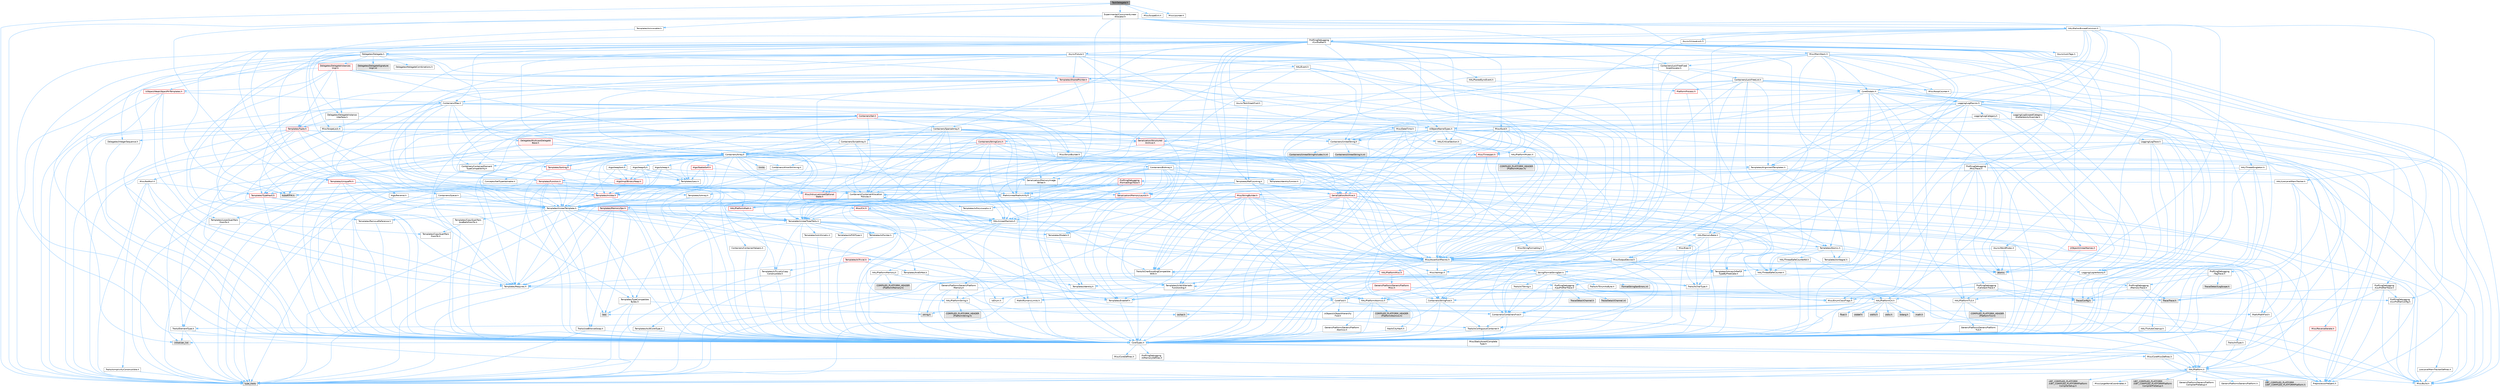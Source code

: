 digraph "TaskDelegate.h"
{
 // INTERACTIVE_SVG=YES
 // LATEX_PDF_SIZE
  bgcolor="transparent";
  edge [fontname=Helvetica,fontsize=10,labelfontname=Helvetica,labelfontsize=10];
  node [fontname=Helvetica,fontsize=10,shape=box,height=0.2,width=0.4];
  Node1 [id="Node000001",label="TaskDelegate.h",height=0.2,width=0.4,color="gray40", fillcolor="grey60", style="filled", fontcolor="black",tooltip=" "];
  Node1 -> Node2 [id="edge1_Node000001_Node000002",color="steelblue1",style="solid",tooltip=" "];
  Node2 [id="Node000002",label="Experimental/ConcurrentLinear\lAllocator.h",height=0.2,width=0.4,color="grey40", fillcolor="white", style="filled",URL="$d7/d84/ConcurrentLinearAllocator_8h.html",tooltip=" "];
  Node2 -> Node3 [id="edge2_Node000002_Node000003",color="steelblue1",style="solid",tooltip=" "];
  Node3 [id="Node000003",label="atomic",height=0.2,width=0.4,color="grey60", fillcolor="#E0E0E0", style="filled",tooltip=" "];
  Node2 -> Node4 [id="edge3_Node000002_Node000004",color="steelblue1",style="solid",tooltip=" "];
  Node4 [id="Node000004",label="type_traits",height=0.2,width=0.4,color="grey60", fillcolor="#E0E0E0", style="filled",tooltip=" "];
  Node2 -> Node5 [id="edge4_Node000002_Node000005",color="steelblue1",style="solid",tooltip=" "];
  Node5 [id="Node000005",label="HAL/UnrealMemory.h",height=0.2,width=0.4,color="grey40", fillcolor="white", style="filled",URL="$d9/d96/UnrealMemory_8h.html",tooltip=" "];
  Node5 -> Node6 [id="edge5_Node000005_Node000006",color="steelblue1",style="solid",tooltip=" "];
  Node6 [id="Node000006",label="CoreTypes.h",height=0.2,width=0.4,color="grey40", fillcolor="white", style="filled",URL="$dc/dec/CoreTypes_8h.html",tooltip=" "];
  Node6 -> Node7 [id="edge6_Node000006_Node000007",color="steelblue1",style="solid",tooltip=" "];
  Node7 [id="Node000007",label="HAL/Platform.h",height=0.2,width=0.4,color="grey40", fillcolor="white", style="filled",URL="$d9/dd0/Platform_8h.html",tooltip=" "];
  Node7 -> Node8 [id="edge7_Node000007_Node000008",color="steelblue1",style="solid",tooltip=" "];
  Node8 [id="Node000008",label="Misc/Build.h",height=0.2,width=0.4,color="grey40", fillcolor="white", style="filled",URL="$d3/dbb/Build_8h.html",tooltip=" "];
  Node7 -> Node9 [id="edge8_Node000007_Node000009",color="steelblue1",style="solid",tooltip=" "];
  Node9 [id="Node000009",label="Misc/LargeWorldCoordinates.h",height=0.2,width=0.4,color="grey40", fillcolor="white", style="filled",URL="$d2/dcb/LargeWorldCoordinates_8h.html",tooltip=" "];
  Node7 -> Node4 [id="edge9_Node000007_Node000004",color="steelblue1",style="solid",tooltip=" "];
  Node7 -> Node10 [id="edge10_Node000007_Node000010",color="steelblue1",style="solid",tooltip=" "];
  Node10 [id="Node000010",label="PreprocessorHelpers.h",height=0.2,width=0.4,color="grey40", fillcolor="white", style="filled",URL="$db/ddb/PreprocessorHelpers_8h.html",tooltip=" "];
  Node7 -> Node11 [id="edge11_Node000007_Node000011",color="steelblue1",style="solid",tooltip=" "];
  Node11 [id="Node000011",label="UBT_COMPILED_PLATFORM\l/UBT_COMPILED_PLATFORMPlatform\lCompilerPreSetup.h",height=0.2,width=0.4,color="grey60", fillcolor="#E0E0E0", style="filled",tooltip=" "];
  Node7 -> Node12 [id="edge12_Node000007_Node000012",color="steelblue1",style="solid",tooltip=" "];
  Node12 [id="Node000012",label="GenericPlatform/GenericPlatform\lCompilerPreSetup.h",height=0.2,width=0.4,color="grey40", fillcolor="white", style="filled",URL="$d9/dc8/GenericPlatformCompilerPreSetup_8h.html",tooltip=" "];
  Node7 -> Node13 [id="edge13_Node000007_Node000013",color="steelblue1",style="solid",tooltip=" "];
  Node13 [id="Node000013",label="GenericPlatform/GenericPlatform.h",height=0.2,width=0.4,color="grey40", fillcolor="white", style="filled",URL="$d6/d84/GenericPlatform_8h.html",tooltip=" "];
  Node7 -> Node14 [id="edge14_Node000007_Node000014",color="steelblue1",style="solid",tooltip=" "];
  Node14 [id="Node000014",label="UBT_COMPILED_PLATFORM\l/UBT_COMPILED_PLATFORMPlatform.h",height=0.2,width=0.4,color="grey60", fillcolor="#E0E0E0", style="filled",tooltip=" "];
  Node7 -> Node15 [id="edge15_Node000007_Node000015",color="steelblue1",style="solid",tooltip=" "];
  Node15 [id="Node000015",label="UBT_COMPILED_PLATFORM\l/UBT_COMPILED_PLATFORMPlatform\lCompilerSetup.h",height=0.2,width=0.4,color="grey60", fillcolor="#E0E0E0", style="filled",tooltip=" "];
  Node6 -> Node16 [id="edge16_Node000006_Node000016",color="steelblue1",style="solid",tooltip=" "];
  Node16 [id="Node000016",label="ProfilingDebugging\l/UMemoryDefines.h",height=0.2,width=0.4,color="grey40", fillcolor="white", style="filled",URL="$d2/da2/UMemoryDefines_8h.html",tooltip=" "];
  Node6 -> Node17 [id="edge17_Node000006_Node000017",color="steelblue1",style="solid",tooltip=" "];
  Node17 [id="Node000017",label="Misc/CoreMiscDefines.h",height=0.2,width=0.4,color="grey40", fillcolor="white", style="filled",URL="$da/d38/CoreMiscDefines_8h.html",tooltip=" "];
  Node17 -> Node7 [id="edge18_Node000017_Node000007",color="steelblue1",style="solid",tooltip=" "];
  Node17 -> Node10 [id="edge19_Node000017_Node000010",color="steelblue1",style="solid",tooltip=" "];
  Node6 -> Node18 [id="edge20_Node000006_Node000018",color="steelblue1",style="solid",tooltip=" "];
  Node18 [id="Node000018",label="Misc/CoreDefines.h",height=0.2,width=0.4,color="grey40", fillcolor="white", style="filled",URL="$d3/dd2/CoreDefines_8h.html",tooltip=" "];
  Node5 -> Node19 [id="edge21_Node000005_Node000019",color="steelblue1",style="solid",tooltip=" "];
  Node19 [id="Node000019",label="GenericPlatform/GenericPlatform\lMemory.h",height=0.2,width=0.4,color="grey40", fillcolor="white", style="filled",URL="$dd/d22/GenericPlatformMemory_8h.html",tooltip=" "];
  Node19 -> Node20 [id="edge22_Node000019_Node000020",color="steelblue1",style="solid",tooltip=" "];
  Node20 [id="Node000020",label="CoreFwd.h",height=0.2,width=0.4,color="grey40", fillcolor="white", style="filled",URL="$d1/d1e/CoreFwd_8h.html",tooltip=" "];
  Node20 -> Node6 [id="edge23_Node000020_Node000006",color="steelblue1",style="solid",tooltip=" "];
  Node20 -> Node21 [id="edge24_Node000020_Node000021",color="steelblue1",style="solid",tooltip=" "];
  Node21 [id="Node000021",label="Containers/ContainersFwd.h",height=0.2,width=0.4,color="grey40", fillcolor="white", style="filled",URL="$d4/d0a/ContainersFwd_8h.html",tooltip=" "];
  Node21 -> Node7 [id="edge25_Node000021_Node000007",color="steelblue1",style="solid",tooltip=" "];
  Node21 -> Node6 [id="edge26_Node000021_Node000006",color="steelblue1",style="solid",tooltip=" "];
  Node21 -> Node22 [id="edge27_Node000021_Node000022",color="steelblue1",style="solid",tooltip=" "];
  Node22 [id="Node000022",label="Traits/IsContiguousContainer.h",height=0.2,width=0.4,color="grey40", fillcolor="white", style="filled",URL="$d5/d3c/IsContiguousContainer_8h.html",tooltip=" "];
  Node22 -> Node6 [id="edge28_Node000022_Node000006",color="steelblue1",style="solid",tooltip=" "];
  Node22 -> Node23 [id="edge29_Node000022_Node000023",color="steelblue1",style="solid",tooltip=" "];
  Node23 [id="Node000023",label="Misc/StaticAssertComplete\lType.h",height=0.2,width=0.4,color="grey40", fillcolor="white", style="filled",URL="$d5/d4e/StaticAssertCompleteType_8h.html",tooltip=" "];
  Node22 -> Node24 [id="edge30_Node000022_Node000024",color="steelblue1",style="solid",tooltip=" "];
  Node24 [id="Node000024",label="initializer_list",height=0.2,width=0.4,color="grey60", fillcolor="#E0E0E0", style="filled",tooltip=" "];
  Node20 -> Node25 [id="edge31_Node000020_Node000025",color="steelblue1",style="solid",tooltip=" "];
  Node25 [id="Node000025",label="Math/MathFwd.h",height=0.2,width=0.4,color="grey40", fillcolor="white", style="filled",URL="$d2/d10/MathFwd_8h.html",tooltip=" "];
  Node25 -> Node7 [id="edge32_Node000025_Node000007",color="steelblue1",style="solid",tooltip=" "];
  Node20 -> Node26 [id="edge33_Node000020_Node000026",color="steelblue1",style="solid",tooltip=" "];
  Node26 [id="Node000026",label="UObject/UObjectHierarchy\lFwd.h",height=0.2,width=0.4,color="grey40", fillcolor="white", style="filled",URL="$d3/d13/UObjectHierarchyFwd_8h.html",tooltip=" "];
  Node19 -> Node6 [id="edge34_Node000019_Node000006",color="steelblue1",style="solid",tooltip=" "];
  Node19 -> Node27 [id="edge35_Node000019_Node000027",color="steelblue1",style="solid",tooltip=" "];
  Node27 [id="Node000027",label="HAL/PlatformString.h",height=0.2,width=0.4,color="grey40", fillcolor="white", style="filled",URL="$db/db5/PlatformString_8h.html",tooltip=" "];
  Node27 -> Node6 [id="edge36_Node000027_Node000006",color="steelblue1",style="solid",tooltip=" "];
  Node27 -> Node28 [id="edge37_Node000027_Node000028",color="steelblue1",style="solid",tooltip=" "];
  Node28 [id="Node000028",label="COMPILED_PLATFORM_HEADER\l(PlatformString.h)",height=0.2,width=0.4,color="grey60", fillcolor="#E0E0E0", style="filled",tooltip=" "];
  Node19 -> Node29 [id="edge38_Node000019_Node000029",color="steelblue1",style="solid",tooltip=" "];
  Node29 [id="Node000029",label="string.h",height=0.2,width=0.4,color="grey60", fillcolor="#E0E0E0", style="filled",tooltip=" "];
  Node19 -> Node30 [id="edge39_Node000019_Node000030",color="steelblue1",style="solid",tooltip=" "];
  Node30 [id="Node000030",label="wchar.h",height=0.2,width=0.4,color="grey60", fillcolor="#E0E0E0", style="filled",tooltip=" "];
  Node5 -> Node31 [id="edge40_Node000005_Node000031",color="steelblue1",style="solid",tooltip=" "];
  Node31 [id="Node000031",label="HAL/MemoryBase.h",height=0.2,width=0.4,color="grey40", fillcolor="white", style="filled",URL="$d6/d9f/MemoryBase_8h.html",tooltip=" "];
  Node31 -> Node6 [id="edge41_Node000031_Node000006",color="steelblue1",style="solid",tooltip=" "];
  Node31 -> Node32 [id="edge42_Node000031_Node000032",color="steelblue1",style="solid",tooltip=" "];
  Node32 [id="Node000032",label="HAL/PlatformAtomics.h",height=0.2,width=0.4,color="grey40", fillcolor="white", style="filled",URL="$d3/d36/PlatformAtomics_8h.html",tooltip=" "];
  Node32 -> Node6 [id="edge43_Node000032_Node000006",color="steelblue1",style="solid",tooltip=" "];
  Node32 -> Node33 [id="edge44_Node000032_Node000033",color="steelblue1",style="solid",tooltip=" "];
  Node33 [id="Node000033",label="GenericPlatform/GenericPlatform\lAtomics.h",height=0.2,width=0.4,color="grey40", fillcolor="white", style="filled",URL="$da/d72/GenericPlatformAtomics_8h.html",tooltip=" "];
  Node33 -> Node6 [id="edge45_Node000033_Node000006",color="steelblue1",style="solid",tooltip=" "];
  Node32 -> Node34 [id="edge46_Node000032_Node000034",color="steelblue1",style="solid",tooltip=" "];
  Node34 [id="Node000034",label="COMPILED_PLATFORM_HEADER\l(PlatformAtomics.h)",height=0.2,width=0.4,color="grey60", fillcolor="#E0E0E0", style="filled",tooltip=" "];
  Node31 -> Node35 [id="edge47_Node000031_Node000035",color="steelblue1",style="solid",tooltip=" "];
  Node35 [id="Node000035",label="HAL/PlatformCrt.h",height=0.2,width=0.4,color="grey40", fillcolor="white", style="filled",URL="$d8/d75/PlatformCrt_8h.html",tooltip=" "];
  Node35 -> Node36 [id="edge48_Node000035_Node000036",color="steelblue1",style="solid",tooltip=" "];
  Node36 [id="Node000036",label="new",height=0.2,width=0.4,color="grey60", fillcolor="#E0E0E0", style="filled",tooltip=" "];
  Node35 -> Node30 [id="edge49_Node000035_Node000030",color="steelblue1",style="solid",tooltip=" "];
  Node35 -> Node37 [id="edge50_Node000035_Node000037",color="steelblue1",style="solid",tooltip=" "];
  Node37 [id="Node000037",label="stddef.h",height=0.2,width=0.4,color="grey60", fillcolor="#E0E0E0", style="filled",tooltip=" "];
  Node35 -> Node38 [id="edge51_Node000035_Node000038",color="steelblue1",style="solid",tooltip=" "];
  Node38 [id="Node000038",label="stdlib.h",height=0.2,width=0.4,color="grey60", fillcolor="#E0E0E0", style="filled",tooltip=" "];
  Node35 -> Node39 [id="edge52_Node000035_Node000039",color="steelblue1",style="solid",tooltip=" "];
  Node39 [id="Node000039",label="stdio.h",height=0.2,width=0.4,color="grey60", fillcolor="#E0E0E0", style="filled",tooltip=" "];
  Node35 -> Node40 [id="edge53_Node000035_Node000040",color="steelblue1",style="solid",tooltip=" "];
  Node40 [id="Node000040",label="stdarg.h",height=0.2,width=0.4,color="grey60", fillcolor="#E0E0E0", style="filled",tooltip=" "];
  Node35 -> Node41 [id="edge54_Node000035_Node000041",color="steelblue1",style="solid",tooltip=" "];
  Node41 [id="Node000041",label="math.h",height=0.2,width=0.4,color="grey60", fillcolor="#E0E0E0", style="filled",tooltip=" "];
  Node35 -> Node42 [id="edge55_Node000035_Node000042",color="steelblue1",style="solid",tooltip=" "];
  Node42 [id="Node000042",label="float.h",height=0.2,width=0.4,color="grey60", fillcolor="#E0E0E0", style="filled",tooltip=" "];
  Node35 -> Node29 [id="edge56_Node000035_Node000029",color="steelblue1",style="solid",tooltip=" "];
  Node31 -> Node43 [id="edge57_Node000031_Node000043",color="steelblue1",style="solid",tooltip=" "];
  Node43 [id="Node000043",label="Misc/Exec.h",height=0.2,width=0.4,color="grey40", fillcolor="white", style="filled",URL="$de/ddb/Exec_8h.html",tooltip=" "];
  Node43 -> Node6 [id="edge58_Node000043_Node000006",color="steelblue1",style="solid",tooltip=" "];
  Node43 -> Node44 [id="edge59_Node000043_Node000044",color="steelblue1",style="solid",tooltip=" "];
  Node44 [id="Node000044",label="Misc/AssertionMacros.h",height=0.2,width=0.4,color="grey40", fillcolor="white", style="filled",URL="$d0/dfa/AssertionMacros_8h.html",tooltip=" "];
  Node44 -> Node6 [id="edge60_Node000044_Node000006",color="steelblue1",style="solid",tooltip=" "];
  Node44 -> Node7 [id="edge61_Node000044_Node000007",color="steelblue1",style="solid",tooltip=" "];
  Node44 -> Node45 [id="edge62_Node000044_Node000045",color="steelblue1",style="solid",tooltip=" "];
  Node45 [id="Node000045",label="HAL/PlatformMisc.h",height=0.2,width=0.4,color="red", fillcolor="#FFF0F0", style="filled",URL="$d0/df5/PlatformMisc_8h.html",tooltip=" "];
  Node45 -> Node6 [id="edge63_Node000045_Node000006",color="steelblue1",style="solid",tooltip=" "];
  Node45 -> Node46 [id="edge64_Node000045_Node000046",color="steelblue1",style="solid",tooltip=" "];
  Node46 [id="Node000046",label="GenericPlatform/GenericPlatform\lMisc.h",height=0.2,width=0.4,color="red", fillcolor="#FFF0F0", style="filled",URL="$db/d9a/GenericPlatformMisc_8h.html",tooltip=" "];
  Node46 -> Node47 [id="edge65_Node000046_Node000047",color="steelblue1",style="solid",tooltip=" "];
  Node47 [id="Node000047",label="Containers/StringFwd.h",height=0.2,width=0.4,color="grey40", fillcolor="white", style="filled",URL="$df/d37/StringFwd_8h.html",tooltip=" "];
  Node47 -> Node6 [id="edge66_Node000047_Node000006",color="steelblue1",style="solid",tooltip=" "];
  Node47 -> Node48 [id="edge67_Node000047_Node000048",color="steelblue1",style="solid",tooltip=" "];
  Node48 [id="Node000048",label="Traits/ElementType.h",height=0.2,width=0.4,color="grey40", fillcolor="white", style="filled",URL="$d5/d4f/ElementType_8h.html",tooltip=" "];
  Node48 -> Node7 [id="edge68_Node000048_Node000007",color="steelblue1",style="solid",tooltip=" "];
  Node48 -> Node24 [id="edge69_Node000048_Node000024",color="steelblue1",style="solid",tooltip=" "];
  Node48 -> Node4 [id="edge70_Node000048_Node000004",color="steelblue1",style="solid",tooltip=" "];
  Node47 -> Node22 [id="edge71_Node000047_Node000022",color="steelblue1",style="solid",tooltip=" "];
  Node46 -> Node20 [id="edge72_Node000046_Node000020",color="steelblue1",style="solid",tooltip=" "];
  Node46 -> Node6 [id="edge73_Node000046_Node000006",color="steelblue1",style="solid",tooltip=" "];
  Node46 -> Node35 [id="edge74_Node000046_Node000035",color="steelblue1",style="solid",tooltip=" "];
  Node46 -> Node50 [id="edge75_Node000046_Node000050",color="steelblue1",style="solid",tooltip=" "];
  Node50 [id="Node000050",label="Math/NumericLimits.h",height=0.2,width=0.4,color="grey40", fillcolor="white", style="filled",URL="$df/d1b/NumericLimits_8h.html",tooltip=" "];
  Node50 -> Node6 [id="edge76_Node000050_Node000006",color="steelblue1",style="solid",tooltip=" "];
  Node46 -> Node52 [id="edge77_Node000046_Node000052",color="steelblue1",style="solid",tooltip=" "];
  Node52 [id="Node000052",label="Misc/EnumClassFlags.h",height=0.2,width=0.4,color="grey40", fillcolor="white", style="filled",URL="$d8/de7/EnumClassFlags_8h.html",tooltip=" "];
  Node46 -> Node53 [id="edge78_Node000046_Node000053",color="steelblue1",style="solid",tooltip=" "];
  Node53 [id="Node000053",label="ProfilingDebugging\l/CsvProfilerConfig.h",height=0.2,width=0.4,color="grey40", fillcolor="white", style="filled",URL="$d3/d88/CsvProfilerConfig_8h.html",tooltip=" "];
  Node53 -> Node8 [id="edge79_Node000053_Node000008",color="steelblue1",style="solid",tooltip=" "];
  Node45 -> Node56 [id="edge80_Node000045_Node000056",color="steelblue1",style="solid",tooltip=" "];
  Node56 [id="Node000056",label="ProfilingDebugging\l/CpuProfilerTrace.h",height=0.2,width=0.4,color="grey40", fillcolor="white", style="filled",URL="$da/dcb/CpuProfilerTrace_8h.html",tooltip=" "];
  Node56 -> Node6 [id="edge81_Node000056_Node000006",color="steelblue1",style="solid",tooltip=" "];
  Node56 -> Node21 [id="edge82_Node000056_Node000021",color="steelblue1",style="solid",tooltip=" "];
  Node56 -> Node32 [id="edge83_Node000056_Node000032",color="steelblue1",style="solid",tooltip=" "];
  Node56 -> Node10 [id="edge84_Node000056_Node000010",color="steelblue1",style="solid",tooltip=" "];
  Node56 -> Node8 [id="edge85_Node000056_Node000008",color="steelblue1",style="solid",tooltip=" "];
  Node56 -> Node57 [id="edge86_Node000056_Node000057",color="steelblue1",style="solid",tooltip=" "];
  Node57 [id="Node000057",label="Trace/Config.h",height=0.2,width=0.4,color="grey60", fillcolor="#E0E0E0", style="filled",tooltip=" "];
  Node56 -> Node58 [id="edge87_Node000056_Node000058",color="steelblue1",style="solid",tooltip=" "];
  Node58 [id="Node000058",label="Trace/Detail/Channel.h",height=0.2,width=0.4,color="grey60", fillcolor="#E0E0E0", style="filled",tooltip=" "];
  Node56 -> Node59 [id="edge88_Node000056_Node000059",color="steelblue1",style="solid",tooltip=" "];
  Node59 [id="Node000059",label="Trace/Detail/Channel.inl",height=0.2,width=0.4,color="grey60", fillcolor="#E0E0E0", style="filled",tooltip=" "];
  Node56 -> Node60 [id="edge89_Node000056_Node000060",color="steelblue1",style="solid",tooltip=" "];
  Node60 [id="Node000060",label="Trace/Trace.h",height=0.2,width=0.4,color="grey60", fillcolor="#E0E0E0", style="filled",tooltip=" "];
  Node44 -> Node10 [id="edge90_Node000044_Node000010",color="steelblue1",style="solid",tooltip=" "];
  Node44 -> Node61 [id="edge91_Node000044_Node000061",color="steelblue1",style="solid",tooltip=" "];
  Node61 [id="Node000061",label="Templates/EnableIf.h",height=0.2,width=0.4,color="grey40", fillcolor="white", style="filled",URL="$d7/d60/EnableIf_8h.html",tooltip=" "];
  Node61 -> Node6 [id="edge92_Node000061_Node000006",color="steelblue1",style="solid",tooltip=" "];
  Node44 -> Node62 [id="edge93_Node000044_Node000062",color="steelblue1",style="solid",tooltip=" "];
  Node62 [id="Node000062",label="Templates/IsArrayOrRefOf\lTypeByPredicate.h",height=0.2,width=0.4,color="grey40", fillcolor="white", style="filled",URL="$d6/da1/IsArrayOrRefOfTypeByPredicate_8h.html",tooltip=" "];
  Node62 -> Node6 [id="edge94_Node000062_Node000006",color="steelblue1",style="solid",tooltip=" "];
  Node44 -> Node63 [id="edge95_Node000044_Node000063",color="steelblue1",style="solid",tooltip=" "];
  Node63 [id="Node000063",label="Templates/IsValidVariadic\lFunctionArg.h",height=0.2,width=0.4,color="grey40", fillcolor="white", style="filled",URL="$d0/dc8/IsValidVariadicFunctionArg_8h.html",tooltip=" "];
  Node63 -> Node6 [id="edge96_Node000063_Node000006",color="steelblue1",style="solid",tooltip=" "];
  Node63 -> Node64 [id="edge97_Node000063_Node000064",color="steelblue1",style="solid",tooltip=" "];
  Node64 [id="Node000064",label="IsEnum.h",height=0.2,width=0.4,color="grey40", fillcolor="white", style="filled",URL="$d4/de5/IsEnum_8h.html",tooltip=" "];
  Node63 -> Node4 [id="edge98_Node000063_Node000004",color="steelblue1",style="solid",tooltip=" "];
  Node44 -> Node65 [id="edge99_Node000044_Node000065",color="steelblue1",style="solid",tooltip=" "];
  Node65 [id="Node000065",label="Traits/IsCharEncodingCompatible\lWith.h",height=0.2,width=0.4,color="grey40", fillcolor="white", style="filled",URL="$df/dd1/IsCharEncodingCompatibleWith_8h.html",tooltip=" "];
  Node65 -> Node4 [id="edge100_Node000065_Node000004",color="steelblue1",style="solid",tooltip=" "];
  Node65 -> Node66 [id="edge101_Node000065_Node000066",color="steelblue1",style="solid",tooltip=" "];
  Node66 [id="Node000066",label="Traits/IsCharType.h",height=0.2,width=0.4,color="grey40", fillcolor="white", style="filled",URL="$db/d51/IsCharType_8h.html",tooltip=" "];
  Node66 -> Node6 [id="edge102_Node000066_Node000006",color="steelblue1",style="solid",tooltip=" "];
  Node44 -> Node67 [id="edge103_Node000044_Node000067",color="steelblue1",style="solid",tooltip=" "];
  Node67 [id="Node000067",label="Misc/VarArgs.h",height=0.2,width=0.4,color="grey40", fillcolor="white", style="filled",URL="$d5/d6f/VarArgs_8h.html",tooltip=" "];
  Node67 -> Node6 [id="edge104_Node000067_Node000006",color="steelblue1",style="solid",tooltip=" "];
  Node44 -> Node68 [id="edge105_Node000044_Node000068",color="steelblue1",style="solid",tooltip=" "];
  Node68 [id="Node000068",label="String/FormatStringSan.h",height=0.2,width=0.4,color="grey40", fillcolor="white", style="filled",URL="$d3/d8b/FormatStringSan_8h.html",tooltip=" "];
  Node68 -> Node4 [id="edge106_Node000068_Node000004",color="steelblue1",style="solid",tooltip=" "];
  Node68 -> Node6 [id="edge107_Node000068_Node000006",color="steelblue1",style="solid",tooltip=" "];
  Node68 -> Node69 [id="edge108_Node000068_Node000069",color="steelblue1",style="solid",tooltip=" "];
  Node69 [id="Node000069",label="Templates/Requires.h",height=0.2,width=0.4,color="grey40", fillcolor="white", style="filled",URL="$dc/d96/Requires_8h.html",tooltip=" "];
  Node69 -> Node61 [id="edge109_Node000069_Node000061",color="steelblue1",style="solid",tooltip=" "];
  Node69 -> Node4 [id="edge110_Node000069_Node000004",color="steelblue1",style="solid",tooltip=" "];
  Node68 -> Node70 [id="edge111_Node000068_Node000070",color="steelblue1",style="solid",tooltip=" "];
  Node70 [id="Node000070",label="Templates/Identity.h",height=0.2,width=0.4,color="grey40", fillcolor="white", style="filled",URL="$d0/dd5/Identity_8h.html",tooltip=" "];
  Node68 -> Node63 [id="edge112_Node000068_Node000063",color="steelblue1",style="solid",tooltip=" "];
  Node68 -> Node66 [id="edge113_Node000068_Node000066",color="steelblue1",style="solid",tooltip=" "];
  Node68 -> Node71 [id="edge114_Node000068_Node000071",color="steelblue1",style="solid",tooltip=" "];
  Node71 [id="Node000071",label="Traits/IsTEnumAsByte.h",height=0.2,width=0.4,color="grey40", fillcolor="white", style="filled",URL="$d1/de6/IsTEnumAsByte_8h.html",tooltip=" "];
  Node68 -> Node72 [id="edge115_Node000068_Node000072",color="steelblue1",style="solid",tooltip=" "];
  Node72 [id="Node000072",label="Traits/IsTString.h",height=0.2,width=0.4,color="grey40", fillcolor="white", style="filled",URL="$d0/df8/IsTString_8h.html",tooltip=" "];
  Node72 -> Node21 [id="edge116_Node000072_Node000021",color="steelblue1",style="solid",tooltip=" "];
  Node68 -> Node21 [id="edge117_Node000068_Node000021",color="steelblue1",style="solid",tooltip=" "];
  Node68 -> Node73 [id="edge118_Node000068_Node000073",color="steelblue1",style="solid",tooltip=" "];
  Node73 [id="Node000073",label="FormatStringSanErrors.inl",height=0.2,width=0.4,color="grey60", fillcolor="#E0E0E0", style="filled",tooltip=" "];
  Node44 -> Node3 [id="edge119_Node000044_Node000003",color="steelblue1",style="solid",tooltip=" "];
  Node31 -> Node74 [id="edge120_Node000031_Node000074",color="steelblue1",style="solid",tooltip=" "];
  Node74 [id="Node000074",label="Misc/OutputDevice.h",height=0.2,width=0.4,color="grey40", fillcolor="white", style="filled",URL="$d7/d32/OutputDevice_8h.html",tooltip=" "];
  Node74 -> Node20 [id="edge121_Node000074_Node000020",color="steelblue1",style="solid",tooltip=" "];
  Node74 -> Node6 [id="edge122_Node000074_Node000006",color="steelblue1",style="solid",tooltip=" "];
  Node74 -> Node75 [id="edge123_Node000074_Node000075",color="steelblue1",style="solid",tooltip=" "];
  Node75 [id="Node000075",label="Logging/LogVerbosity.h",height=0.2,width=0.4,color="grey40", fillcolor="white", style="filled",URL="$d2/d8f/LogVerbosity_8h.html",tooltip=" "];
  Node75 -> Node6 [id="edge124_Node000075_Node000006",color="steelblue1",style="solid",tooltip=" "];
  Node74 -> Node67 [id="edge125_Node000074_Node000067",color="steelblue1",style="solid",tooltip=" "];
  Node74 -> Node62 [id="edge126_Node000074_Node000062",color="steelblue1",style="solid",tooltip=" "];
  Node74 -> Node63 [id="edge127_Node000074_Node000063",color="steelblue1",style="solid",tooltip=" "];
  Node74 -> Node65 [id="edge128_Node000074_Node000065",color="steelblue1",style="solid",tooltip=" "];
  Node31 -> Node76 [id="edge129_Node000031_Node000076",color="steelblue1",style="solid",tooltip=" "];
  Node76 [id="Node000076",label="Templates/Atomic.h",height=0.2,width=0.4,color="grey40", fillcolor="white", style="filled",URL="$d3/d91/Atomic_8h.html",tooltip=" "];
  Node76 -> Node77 [id="edge130_Node000076_Node000077",color="steelblue1",style="solid",tooltip=" "];
  Node77 [id="Node000077",label="HAL/ThreadSafeCounter.h",height=0.2,width=0.4,color="grey40", fillcolor="white", style="filled",URL="$dc/dc9/ThreadSafeCounter_8h.html",tooltip=" "];
  Node77 -> Node6 [id="edge131_Node000077_Node000006",color="steelblue1",style="solid",tooltip=" "];
  Node77 -> Node32 [id="edge132_Node000077_Node000032",color="steelblue1",style="solid",tooltip=" "];
  Node76 -> Node78 [id="edge133_Node000076_Node000078",color="steelblue1",style="solid",tooltip=" "];
  Node78 [id="Node000078",label="HAL/ThreadSafeCounter64.h",height=0.2,width=0.4,color="grey40", fillcolor="white", style="filled",URL="$d0/d12/ThreadSafeCounter64_8h.html",tooltip=" "];
  Node78 -> Node6 [id="edge134_Node000078_Node000006",color="steelblue1",style="solid",tooltip=" "];
  Node78 -> Node77 [id="edge135_Node000078_Node000077",color="steelblue1",style="solid",tooltip=" "];
  Node76 -> Node79 [id="edge136_Node000076_Node000079",color="steelblue1",style="solid",tooltip=" "];
  Node79 [id="Node000079",label="Templates/IsIntegral.h",height=0.2,width=0.4,color="grey40", fillcolor="white", style="filled",URL="$da/d64/IsIntegral_8h.html",tooltip=" "];
  Node79 -> Node6 [id="edge137_Node000079_Node000006",color="steelblue1",style="solid",tooltip=" "];
  Node76 -> Node80 [id="edge138_Node000076_Node000080",color="steelblue1",style="solid",tooltip=" "];
  Node80 [id="Node000080",label="Templates/IsTrivial.h",height=0.2,width=0.4,color="red", fillcolor="#FFF0F0", style="filled",URL="$da/d4c/IsTrivial_8h.html",tooltip=" "];
  Node80 -> Node81 [id="edge139_Node000080_Node000081",color="steelblue1",style="solid",tooltip=" "];
  Node81 [id="Node000081",label="Templates/AndOrNot.h",height=0.2,width=0.4,color="grey40", fillcolor="white", style="filled",URL="$db/d0a/AndOrNot_8h.html",tooltip=" "];
  Node81 -> Node6 [id="edge140_Node000081_Node000006",color="steelblue1",style="solid",tooltip=" "];
  Node80 -> Node82 [id="edge141_Node000080_Node000082",color="steelblue1",style="solid",tooltip=" "];
  Node82 [id="Node000082",label="Templates/IsTriviallyCopy\lConstructible.h",height=0.2,width=0.4,color="grey40", fillcolor="white", style="filled",URL="$d3/d78/IsTriviallyCopyConstructible_8h.html",tooltip=" "];
  Node82 -> Node6 [id="edge142_Node000082_Node000006",color="steelblue1",style="solid",tooltip=" "];
  Node82 -> Node4 [id="edge143_Node000082_Node000004",color="steelblue1",style="solid",tooltip=" "];
  Node80 -> Node4 [id="edge144_Node000080_Node000004",color="steelblue1",style="solid",tooltip=" "];
  Node76 -> Node84 [id="edge145_Node000076_Node000084",color="steelblue1",style="solid",tooltip=" "];
  Node84 [id="Node000084",label="Traits/IntType.h",height=0.2,width=0.4,color="grey40", fillcolor="white", style="filled",URL="$d7/deb/IntType_8h.html",tooltip=" "];
  Node84 -> Node7 [id="edge146_Node000084_Node000007",color="steelblue1",style="solid",tooltip=" "];
  Node76 -> Node3 [id="edge147_Node000076_Node000003",color="steelblue1",style="solid",tooltip=" "];
  Node5 -> Node85 [id="edge148_Node000005_Node000085",color="steelblue1",style="solid",tooltip=" "];
  Node85 [id="Node000085",label="HAL/PlatformMemory.h",height=0.2,width=0.4,color="grey40", fillcolor="white", style="filled",URL="$de/d68/PlatformMemory_8h.html",tooltip=" "];
  Node85 -> Node6 [id="edge149_Node000085_Node000006",color="steelblue1",style="solid",tooltip=" "];
  Node85 -> Node19 [id="edge150_Node000085_Node000019",color="steelblue1",style="solid",tooltip=" "];
  Node85 -> Node86 [id="edge151_Node000085_Node000086",color="steelblue1",style="solid",tooltip=" "];
  Node86 [id="Node000086",label="COMPILED_PLATFORM_HEADER\l(PlatformMemory.h)",height=0.2,width=0.4,color="grey60", fillcolor="#E0E0E0", style="filled",tooltip=" "];
  Node5 -> Node87 [id="edge152_Node000005_Node000087",color="steelblue1",style="solid",tooltip=" "];
  Node87 [id="Node000087",label="ProfilingDebugging\l/MemoryTrace.h",height=0.2,width=0.4,color="grey40", fillcolor="white", style="filled",URL="$da/dd7/MemoryTrace_8h.html",tooltip=" "];
  Node87 -> Node7 [id="edge153_Node000087_Node000007",color="steelblue1",style="solid",tooltip=" "];
  Node87 -> Node52 [id="edge154_Node000087_Node000052",color="steelblue1",style="solid",tooltip=" "];
  Node87 -> Node57 [id="edge155_Node000087_Node000057",color="steelblue1",style="solid",tooltip=" "];
  Node87 -> Node60 [id="edge156_Node000087_Node000060",color="steelblue1",style="solid",tooltip=" "];
  Node5 -> Node88 [id="edge157_Node000005_Node000088",color="steelblue1",style="solid",tooltip=" "];
  Node88 [id="Node000088",label="Templates/IsPointer.h",height=0.2,width=0.4,color="grey40", fillcolor="white", style="filled",URL="$d7/d05/IsPointer_8h.html",tooltip=" "];
  Node88 -> Node6 [id="edge158_Node000088_Node000006",color="steelblue1",style="solid",tooltip=" "];
  Node2 -> Node89 [id="edge159_Node000002_Node000089",color="steelblue1",style="solid",tooltip=" "];
  Node89 [id="Node000089",label="HAL/LowLevelMemTracker.h",height=0.2,width=0.4,color="grey40", fillcolor="white", style="filled",URL="$d0/d14/LowLevelMemTracker_8h.html",tooltip=" "];
  Node89 -> Node6 [id="edge160_Node000089_Node000006",color="steelblue1",style="solid",tooltip=" "];
  Node89 -> Node90 [id="edge161_Node000089_Node000090",color="steelblue1",style="solid",tooltip=" "];
  Node90 [id="Node000090",label="LowLevelMemTrackerDefines.h",height=0.2,width=0.4,color="grey40", fillcolor="white", style="filled",URL="$d0/d28/LowLevelMemTrackerDefines_8h.html",tooltip=" "];
  Node90 -> Node8 [id="edge162_Node000090_Node000008",color="steelblue1",style="solid",tooltip=" "];
  Node89 -> Node91 [id="edge163_Node000089_Node000091",color="steelblue1",style="solid",tooltip=" "];
  Node91 [id="Node000091",label="ProfilingDebugging\l/TagTrace.h",height=0.2,width=0.4,color="grey40", fillcolor="white", style="filled",URL="$de/d56/TagTrace_8h.html",tooltip=" "];
  Node91 -> Node6 [id="edge164_Node000091_Node000006",color="steelblue1",style="solid",tooltip=" "];
  Node91 -> Node87 [id="edge165_Node000091_Node000087",color="steelblue1",style="solid",tooltip=" "];
  Node91 -> Node57 [id="edge166_Node000091_Node000057",color="steelblue1",style="solid",tooltip=" "];
  Node91 -> Node92 [id="edge167_Node000091_Node000092",color="steelblue1",style="solid",tooltip=" "];
  Node92 [id="Node000092",label="Trace/Detail/LogScope.h",height=0.2,width=0.4,color="grey60", fillcolor="#E0E0E0", style="filled",tooltip=" "];
  Node89 -> Node93 [id="edge168_Node000089_Node000093",color="steelblue1",style="solid",tooltip=" "];
  Node93 [id="Node000093",label="AutoRTFM.h",height=0.2,width=0.4,color="grey60", fillcolor="#E0E0E0", style="filled",tooltip=" "];
  Node2 -> Node94 [id="edge169_Node000002_Node000094",color="steelblue1",style="solid",tooltip=" "];
  Node94 [id="Node000094",label="HAL/MallocBinnedCommon.h",height=0.2,width=0.4,color="grey40", fillcolor="white", style="filled",URL="$d9/d32/MallocBinnedCommon_8h.html",tooltip=" "];
  Node94 -> Node6 [id="edge170_Node000094_Node000006",color="steelblue1",style="solid",tooltip=" "];
  Node94 -> Node95 [id="edge171_Node000094_Node000095",color="steelblue1",style="solid",tooltip=" "];
  Node95 [id="Node000095",label="CoreGlobals.h",height=0.2,width=0.4,color="grey40", fillcolor="white", style="filled",URL="$d5/d8c/CoreGlobals_8h.html",tooltip=" "];
  Node95 -> Node96 [id="edge172_Node000095_Node000096",color="steelblue1",style="solid",tooltip=" "];
  Node96 [id="Node000096",label="Containers/UnrealString.h",height=0.2,width=0.4,color="grey40", fillcolor="white", style="filled",URL="$d5/dba/UnrealString_8h.html",tooltip=" "];
  Node96 -> Node97 [id="edge173_Node000096_Node000097",color="steelblue1",style="solid",tooltip=" "];
  Node97 [id="Node000097",label="Containers/UnrealStringIncludes.h.inl",height=0.2,width=0.4,color="grey60", fillcolor="#E0E0E0", style="filled",tooltip=" "];
  Node96 -> Node98 [id="edge174_Node000096_Node000098",color="steelblue1",style="solid",tooltip=" "];
  Node98 [id="Node000098",label="Containers/UnrealString.h.inl",height=0.2,width=0.4,color="grey60", fillcolor="#E0E0E0", style="filled",tooltip=" "];
  Node96 -> Node99 [id="edge175_Node000096_Node000099",color="steelblue1",style="solid",tooltip=" "];
  Node99 [id="Node000099",label="Misc/StringFormatArg.h",height=0.2,width=0.4,color="grey40", fillcolor="white", style="filled",URL="$d2/d16/StringFormatArg_8h.html",tooltip=" "];
  Node99 -> Node21 [id="edge176_Node000099_Node000021",color="steelblue1",style="solid",tooltip=" "];
  Node95 -> Node6 [id="edge177_Node000095_Node000006",color="steelblue1",style="solid",tooltip=" "];
  Node95 -> Node100 [id="edge178_Node000095_Node000100",color="steelblue1",style="solid",tooltip=" "];
  Node100 [id="Node000100",label="HAL/PlatformTLS.h",height=0.2,width=0.4,color="grey40", fillcolor="white", style="filled",URL="$d0/def/PlatformTLS_8h.html",tooltip=" "];
  Node100 -> Node6 [id="edge179_Node000100_Node000006",color="steelblue1",style="solid",tooltip=" "];
  Node100 -> Node101 [id="edge180_Node000100_Node000101",color="steelblue1",style="solid",tooltip=" "];
  Node101 [id="Node000101",label="GenericPlatform/GenericPlatform\lTLS.h",height=0.2,width=0.4,color="grey40", fillcolor="white", style="filled",URL="$d3/d3c/GenericPlatformTLS_8h.html",tooltip=" "];
  Node101 -> Node6 [id="edge181_Node000101_Node000006",color="steelblue1",style="solid",tooltip=" "];
  Node100 -> Node102 [id="edge182_Node000100_Node000102",color="steelblue1",style="solid",tooltip=" "];
  Node102 [id="Node000102",label="COMPILED_PLATFORM_HEADER\l(PlatformTLS.h)",height=0.2,width=0.4,color="grey60", fillcolor="#E0E0E0", style="filled",tooltip=" "];
  Node95 -> Node103 [id="edge183_Node000095_Node000103",color="steelblue1",style="solid",tooltip=" "];
  Node103 [id="Node000103",label="Logging/LogMacros.h",height=0.2,width=0.4,color="grey40", fillcolor="white", style="filled",URL="$d0/d16/LogMacros_8h.html",tooltip=" "];
  Node103 -> Node96 [id="edge184_Node000103_Node000096",color="steelblue1",style="solid",tooltip=" "];
  Node103 -> Node6 [id="edge185_Node000103_Node000006",color="steelblue1",style="solid",tooltip=" "];
  Node103 -> Node10 [id="edge186_Node000103_Node000010",color="steelblue1",style="solid",tooltip=" "];
  Node103 -> Node104 [id="edge187_Node000103_Node000104",color="steelblue1",style="solid",tooltip=" "];
  Node104 [id="Node000104",label="Logging/LogCategory.h",height=0.2,width=0.4,color="grey40", fillcolor="white", style="filled",URL="$d9/d36/LogCategory_8h.html",tooltip=" "];
  Node104 -> Node6 [id="edge188_Node000104_Node000006",color="steelblue1",style="solid",tooltip=" "];
  Node104 -> Node75 [id="edge189_Node000104_Node000075",color="steelblue1",style="solid",tooltip=" "];
  Node104 -> Node105 [id="edge190_Node000104_Node000105",color="steelblue1",style="solid",tooltip=" "];
  Node105 [id="Node000105",label="UObject/NameTypes.h",height=0.2,width=0.4,color="grey40", fillcolor="white", style="filled",URL="$d6/d35/NameTypes_8h.html",tooltip=" "];
  Node105 -> Node6 [id="edge191_Node000105_Node000006",color="steelblue1",style="solid",tooltip=" "];
  Node105 -> Node44 [id="edge192_Node000105_Node000044",color="steelblue1",style="solid",tooltip=" "];
  Node105 -> Node5 [id="edge193_Node000105_Node000005",color="steelblue1",style="solid",tooltip=" "];
  Node105 -> Node106 [id="edge194_Node000105_Node000106",color="steelblue1",style="solid",tooltip=" "];
  Node106 [id="Node000106",label="Templates/UnrealTypeTraits.h",height=0.2,width=0.4,color="grey40", fillcolor="white", style="filled",URL="$d2/d2d/UnrealTypeTraits_8h.html",tooltip=" "];
  Node106 -> Node6 [id="edge195_Node000106_Node000006",color="steelblue1",style="solid",tooltip=" "];
  Node106 -> Node88 [id="edge196_Node000106_Node000088",color="steelblue1",style="solid",tooltip=" "];
  Node106 -> Node44 [id="edge197_Node000106_Node000044",color="steelblue1",style="solid",tooltip=" "];
  Node106 -> Node81 [id="edge198_Node000106_Node000081",color="steelblue1",style="solid",tooltip=" "];
  Node106 -> Node61 [id="edge199_Node000106_Node000061",color="steelblue1",style="solid",tooltip=" "];
  Node106 -> Node107 [id="edge200_Node000106_Node000107",color="steelblue1",style="solid",tooltip=" "];
  Node107 [id="Node000107",label="Templates/IsArithmetic.h",height=0.2,width=0.4,color="grey40", fillcolor="white", style="filled",URL="$d2/d5d/IsArithmetic_8h.html",tooltip=" "];
  Node107 -> Node6 [id="edge201_Node000107_Node000006",color="steelblue1",style="solid",tooltip=" "];
  Node106 -> Node64 [id="edge202_Node000106_Node000064",color="steelblue1",style="solid",tooltip=" "];
  Node106 -> Node108 [id="edge203_Node000106_Node000108",color="steelblue1",style="solid",tooltip=" "];
  Node108 [id="Node000108",label="Templates/Models.h",height=0.2,width=0.4,color="grey40", fillcolor="white", style="filled",URL="$d3/d0c/Models_8h.html",tooltip=" "];
  Node108 -> Node70 [id="edge204_Node000108_Node000070",color="steelblue1",style="solid",tooltip=" "];
  Node106 -> Node109 [id="edge205_Node000106_Node000109",color="steelblue1",style="solid",tooltip=" "];
  Node109 [id="Node000109",label="Templates/IsPODType.h",height=0.2,width=0.4,color="grey40", fillcolor="white", style="filled",URL="$d7/db1/IsPODType_8h.html",tooltip=" "];
  Node109 -> Node6 [id="edge206_Node000109_Node000006",color="steelblue1",style="solid",tooltip=" "];
  Node106 -> Node110 [id="edge207_Node000106_Node000110",color="steelblue1",style="solid",tooltip=" "];
  Node110 [id="Node000110",label="Templates/IsUECoreType.h",height=0.2,width=0.4,color="grey40", fillcolor="white", style="filled",URL="$d1/db8/IsUECoreType_8h.html",tooltip=" "];
  Node110 -> Node6 [id="edge208_Node000110_Node000006",color="steelblue1",style="solid",tooltip=" "];
  Node110 -> Node4 [id="edge209_Node000110_Node000004",color="steelblue1",style="solid",tooltip=" "];
  Node106 -> Node82 [id="edge210_Node000106_Node000082",color="steelblue1",style="solid",tooltip=" "];
  Node105 -> Node111 [id="edge211_Node000105_Node000111",color="steelblue1",style="solid",tooltip=" "];
  Node111 [id="Node000111",label="Templates/UnrealTemplate.h",height=0.2,width=0.4,color="grey40", fillcolor="white", style="filled",URL="$d4/d24/UnrealTemplate_8h.html",tooltip=" "];
  Node111 -> Node6 [id="edge212_Node000111_Node000006",color="steelblue1",style="solid",tooltip=" "];
  Node111 -> Node88 [id="edge213_Node000111_Node000088",color="steelblue1",style="solid",tooltip=" "];
  Node111 -> Node5 [id="edge214_Node000111_Node000005",color="steelblue1",style="solid",tooltip=" "];
  Node111 -> Node112 [id="edge215_Node000111_Node000112",color="steelblue1",style="solid",tooltip=" "];
  Node112 [id="Node000112",label="Templates/CopyQualifiers\lAndRefsFromTo.h",height=0.2,width=0.4,color="grey40", fillcolor="white", style="filled",URL="$d3/db3/CopyQualifiersAndRefsFromTo_8h.html",tooltip=" "];
  Node112 -> Node113 [id="edge216_Node000112_Node000113",color="steelblue1",style="solid",tooltip=" "];
  Node113 [id="Node000113",label="Templates/CopyQualifiers\lFromTo.h",height=0.2,width=0.4,color="grey40", fillcolor="white", style="filled",URL="$d5/db4/CopyQualifiersFromTo_8h.html",tooltip=" "];
  Node111 -> Node106 [id="edge217_Node000111_Node000106",color="steelblue1",style="solid",tooltip=" "];
  Node111 -> Node114 [id="edge218_Node000111_Node000114",color="steelblue1",style="solid",tooltip=" "];
  Node114 [id="Node000114",label="Templates/RemoveReference.h",height=0.2,width=0.4,color="grey40", fillcolor="white", style="filled",URL="$da/dbe/RemoveReference_8h.html",tooltip=" "];
  Node114 -> Node6 [id="edge219_Node000114_Node000006",color="steelblue1",style="solid",tooltip=" "];
  Node111 -> Node69 [id="edge220_Node000111_Node000069",color="steelblue1",style="solid",tooltip=" "];
  Node111 -> Node115 [id="edge221_Node000111_Node000115",color="steelblue1",style="solid",tooltip=" "];
  Node115 [id="Node000115",label="Templates/TypeCompatible\lBytes.h",height=0.2,width=0.4,color="grey40", fillcolor="white", style="filled",URL="$df/d0a/TypeCompatibleBytes_8h.html",tooltip=" "];
  Node115 -> Node6 [id="edge222_Node000115_Node000006",color="steelblue1",style="solid",tooltip=" "];
  Node115 -> Node29 [id="edge223_Node000115_Node000029",color="steelblue1",style="solid",tooltip=" "];
  Node115 -> Node36 [id="edge224_Node000115_Node000036",color="steelblue1",style="solid",tooltip=" "];
  Node115 -> Node4 [id="edge225_Node000115_Node000004",color="steelblue1",style="solid",tooltip=" "];
  Node111 -> Node70 [id="edge226_Node000111_Node000070",color="steelblue1",style="solid",tooltip=" "];
  Node111 -> Node22 [id="edge227_Node000111_Node000022",color="steelblue1",style="solid",tooltip=" "];
  Node111 -> Node116 [id="edge228_Node000111_Node000116",color="steelblue1",style="solid",tooltip=" "];
  Node116 [id="Node000116",label="Traits/UseBitwiseSwap.h",height=0.2,width=0.4,color="grey40", fillcolor="white", style="filled",URL="$db/df3/UseBitwiseSwap_8h.html",tooltip=" "];
  Node116 -> Node6 [id="edge229_Node000116_Node000006",color="steelblue1",style="solid",tooltip=" "];
  Node116 -> Node4 [id="edge230_Node000116_Node000004",color="steelblue1",style="solid",tooltip=" "];
  Node111 -> Node4 [id="edge231_Node000111_Node000004",color="steelblue1",style="solid",tooltip=" "];
  Node105 -> Node96 [id="edge232_Node000105_Node000096",color="steelblue1",style="solid",tooltip=" "];
  Node105 -> Node117 [id="edge233_Node000105_Node000117",color="steelblue1",style="solid",tooltip=" "];
  Node117 [id="Node000117",label="HAL/CriticalSection.h",height=0.2,width=0.4,color="grey40", fillcolor="white", style="filled",URL="$d6/d90/CriticalSection_8h.html",tooltip=" "];
  Node117 -> Node118 [id="edge234_Node000117_Node000118",color="steelblue1",style="solid",tooltip=" "];
  Node118 [id="Node000118",label="HAL/PlatformMutex.h",height=0.2,width=0.4,color="grey40", fillcolor="white", style="filled",URL="$d9/d0b/PlatformMutex_8h.html",tooltip=" "];
  Node118 -> Node6 [id="edge235_Node000118_Node000006",color="steelblue1",style="solid",tooltip=" "];
  Node118 -> Node119 [id="edge236_Node000118_Node000119",color="steelblue1",style="solid",tooltip=" "];
  Node119 [id="Node000119",label="COMPILED_PLATFORM_HEADER\l(PlatformMutex.h)",height=0.2,width=0.4,color="grey60", fillcolor="#E0E0E0", style="filled",tooltip=" "];
  Node105 -> Node120 [id="edge237_Node000105_Node000120",color="steelblue1",style="solid",tooltip=" "];
  Node120 [id="Node000120",label="Containers/StringConv.h",height=0.2,width=0.4,color="red", fillcolor="#FFF0F0", style="filled",URL="$d3/ddf/StringConv_8h.html",tooltip=" "];
  Node120 -> Node6 [id="edge238_Node000120_Node000006",color="steelblue1",style="solid",tooltip=" "];
  Node120 -> Node44 [id="edge239_Node000120_Node000044",color="steelblue1",style="solid",tooltip=" "];
  Node120 -> Node121 [id="edge240_Node000120_Node000121",color="steelblue1",style="solid",tooltip=" "];
  Node121 [id="Node000121",label="Containers/ContainerAllocation\lPolicies.h",height=0.2,width=0.4,color="grey40", fillcolor="white", style="filled",URL="$d7/dff/ContainerAllocationPolicies_8h.html",tooltip=" "];
  Node121 -> Node6 [id="edge241_Node000121_Node000006",color="steelblue1",style="solid",tooltip=" "];
  Node121 -> Node122 [id="edge242_Node000121_Node000122",color="steelblue1",style="solid",tooltip=" "];
  Node122 [id="Node000122",label="Containers/ContainerHelpers.h",height=0.2,width=0.4,color="grey40", fillcolor="white", style="filled",URL="$d7/d33/ContainerHelpers_8h.html",tooltip=" "];
  Node122 -> Node6 [id="edge243_Node000122_Node000006",color="steelblue1",style="solid",tooltip=" "];
  Node121 -> Node121 [id="edge244_Node000121_Node000121",color="steelblue1",style="solid",tooltip=" "];
  Node121 -> Node123 [id="edge245_Node000121_Node000123",color="steelblue1",style="solid",tooltip=" "];
  Node123 [id="Node000123",label="HAL/PlatformMath.h",height=0.2,width=0.4,color="red", fillcolor="#FFF0F0", style="filled",URL="$dc/d53/PlatformMath_8h.html",tooltip=" "];
  Node123 -> Node6 [id="edge246_Node000123_Node000006",color="steelblue1",style="solid",tooltip=" "];
  Node121 -> Node5 [id="edge247_Node000121_Node000005",color="steelblue1",style="solid",tooltip=" "];
  Node121 -> Node50 [id="edge248_Node000121_Node000050",color="steelblue1",style="solid",tooltip=" "];
  Node121 -> Node44 [id="edge249_Node000121_Node000044",color="steelblue1",style="solid",tooltip=" "];
  Node121 -> Node131 [id="edge250_Node000121_Node000131",color="steelblue1",style="solid",tooltip=" "];
  Node131 [id="Node000131",label="Templates/IsPolymorphic.h",height=0.2,width=0.4,color="grey40", fillcolor="white", style="filled",URL="$dc/d20/IsPolymorphic_8h.html",tooltip=" "];
  Node121 -> Node132 [id="edge251_Node000121_Node000132",color="steelblue1",style="solid",tooltip=" "];
  Node132 [id="Node000132",label="Templates/MemoryOps.h",height=0.2,width=0.4,color="red", fillcolor="#FFF0F0", style="filled",URL="$db/dea/MemoryOps_8h.html",tooltip=" "];
  Node132 -> Node6 [id="edge252_Node000132_Node000006",color="steelblue1",style="solid",tooltip=" "];
  Node132 -> Node5 [id="edge253_Node000132_Node000005",color="steelblue1",style="solid",tooltip=" "];
  Node132 -> Node82 [id="edge254_Node000132_Node000082",color="steelblue1",style="solid",tooltip=" "];
  Node132 -> Node69 [id="edge255_Node000132_Node000069",color="steelblue1",style="solid",tooltip=" "];
  Node132 -> Node106 [id="edge256_Node000132_Node000106",color="steelblue1",style="solid",tooltip=" "];
  Node132 -> Node116 [id="edge257_Node000132_Node000116",color="steelblue1",style="solid",tooltip=" "];
  Node132 -> Node36 [id="edge258_Node000132_Node000036",color="steelblue1",style="solid",tooltip=" "];
  Node132 -> Node4 [id="edge259_Node000132_Node000004",color="steelblue1",style="solid",tooltip=" "];
  Node121 -> Node115 [id="edge260_Node000121_Node000115",color="steelblue1",style="solid",tooltip=" "];
  Node121 -> Node4 [id="edge261_Node000121_Node000004",color="steelblue1",style="solid",tooltip=" "];
  Node120 -> Node133 [id="edge262_Node000120_Node000133",color="steelblue1",style="solid",tooltip=" "];
  Node133 [id="Node000133",label="Containers/Array.h",height=0.2,width=0.4,color="grey40", fillcolor="white", style="filled",URL="$df/dd0/Array_8h.html",tooltip=" "];
  Node133 -> Node6 [id="edge263_Node000133_Node000006",color="steelblue1",style="solid",tooltip=" "];
  Node133 -> Node44 [id="edge264_Node000133_Node000044",color="steelblue1",style="solid",tooltip=" "];
  Node133 -> Node134 [id="edge265_Node000133_Node000134",color="steelblue1",style="solid",tooltip=" "];
  Node134 [id="Node000134",label="Misc/IntrusiveUnsetOptional\lState.h",height=0.2,width=0.4,color="red", fillcolor="#FFF0F0", style="filled",URL="$d2/d0a/IntrusiveUnsetOptionalState_8h.html",tooltip=" "];
  Node133 -> Node136 [id="edge266_Node000133_Node000136",color="steelblue1",style="solid",tooltip=" "];
  Node136 [id="Node000136",label="Misc/ReverseIterate.h",height=0.2,width=0.4,color="red", fillcolor="#FFF0F0", style="filled",URL="$db/de3/ReverseIterate_8h.html",tooltip=" "];
  Node136 -> Node7 [id="edge267_Node000136_Node000007",color="steelblue1",style="solid",tooltip=" "];
  Node133 -> Node5 [id="edge268_Node000133_Node000005",color="steelblue1",style="solid",tooltip=" "];
  Node133 -> Node106 [id="edge269_Node000133_Node000106",color="steelblue1",style="solid",tooltip=" "];
  Node133 -> Node111 [id="edge270_Node000133_Node000111",color="steelblue1",style="solid",tooltip=" "];
  Node133 -> Node138 [id="edge271_Node000133_Node000138",color="steelblue1",style="solid",tooltip=" "];
  Node138 [id="Node000138",label="Containers/AllowShrinking.h",height=0.2,width=0.4,color="grey40", fillcolor="white", style="filled",URL="$d7/d1a/AllowShrinking_8h.html",tooltip=" "];
  Node138 -> Node6 [id="edge272_Node000138_Node000006",color="steelblue1",style="solid",tooltip=" "];
  Node133 -> Node121 [id="edge273_Node000133_Node000121",color="steelblue1",style="solid",tooltip=" "];
  Node133 -> Node139 [id="edge274_Node000133_Node000139",color="steelblue1",style="solid",tooltip=" "];
  Node139 [id="Node000139",label="Containers/ContainerElement\lTypeCompatibility.h",height=0.2,width=0.4,color="grey40", fillcolor="white", style="filled",URL="$df/ddf/ContainerElementTypeCompatibility_8h.html",tooltip=" "];
  Node139 -> Node6 [id="edge275_Node000139_Node000006",color="steelblue1",style="solid",tooltip=" "];
  Node139 -> Node106 [id="edge276_Node000139_Node000106",color="steelblue1",style="solid",tooltip=" "];
  Node133 -> Node140 [id="edge277_Node000133_Node000140",color="steelblue1",style="solid",tooltip=" "];
  Node140 [id="Node000140",label="Serialization/Archive.h",height=0.2,width=0.4,color="red", fillcolor="#FFF0F0", style="filled",URL="$d7/d3b/Archive_8h.html",tooltip=" "];
  Node140 -> Node20 [id="edge278_Node000140_Node000020",color="steelblue1",style="solid",tooltip=" "];
  Node140 -> Node6 [id="edge279_Node000140_Node000006",color="steelblue1",style="solid",tooltip=" "];
  Node140 -> Node25 [id="edge280_Node000140_Node000025",color="steelblue1",style="solid",tooltip=" "];
  Node140 -> Node44 [id="edge281_Node000140_Node000044",color="steelblue1",style="solid",tooltip=" "];
  Node140 -> Node8 [id="edge282_Node000140_Node000008",color="steelblue1",style="solid",tooltip=" "];
  Node140 -> Node67 [id="edge283_Node000140_Node000067",color="steelblue1",style="solid",tooltip=" "];
  Node140 -> Node61 [id="edge284_Node000140_Node000061",color="steelblue1",style="solid",tooltip=" "];
  Node140 -> Node62 [id="edge285_Node000140_Node000062",color="steelblue1",style="solid",tooltip=" "];
  Node140 -> Node63 [id="edge286_Node000140_Node000063",color="steelblue1",style="solid",tooltip=" "];
  Node140 -> Node111 [id="edge287_Node000140_Node000111",color="steelblue1",style="solid",tooltip=" "];
  Node140 -> Node65 [id="edge288_Node000140_Node000065",color="steelblue1",style="solid",tooltip=" "];
  Node133 -> Node150 [id="edge289_Node000133_Node000150",color="steelblue1",style="solid",tooltip=" "];
  Node150 [id="Node000150",label="Serialization/MemoryImage\lWriter.h",height=0.2,width=0.4,color="grey40", fillcolor="white", style="filled",URL="$d0/d08/MemoryImageWriter_8h.html",tooltip=" "];
  Node150 -> Node6 [id="edge290_Node000150_Node000006",color="steelblue1",style="solid",tooltip=" "];
  Node150 -> Node151 [id="edge291_Node000150_Node000151",color="steelblue1",style="solid",tooltip=" "];
  Node151 [id="Node000151",label="Serialization/MemoryLayout.h",height=0.2,width=0.4,color="red", fillcolor="#FFF0F0", style="filled",URL="$d7/d66/MemoryLayout_8h.html",tooltip=" "];
  Node151 -> Node47 [id="edge292_Node000151_Node000047",color="steelblue1",style="solid",tooltip=" "];
  Node151 -> Node5 [id="edge293_Node000151_Node000005",color="steelblue1",style="solid",tooltip=" "];
  Node151 -> Node61 [id="edge294_Node000151_Node000061",color="steelblue1",style="solid",tooltip=" "];
  Node151 -> Node131 [id="edge295_Node000151_Node000131",color="steelblue1",style="solid",tooltip=" "];
  Node151 -> Node108 [id="edge296_Node000151_Node000108",color="steelblue1",style="solid",tooltip=" "];
  Node151 -> Node111 [id="edge297_Node000151_Node000111",color="steelblue1",style="solid",tooltip=" "];
  Node133 -> Node164 [id="edge298_Node000133_Node000164",color="steelblue1",style="solid",tooltip=" "];
  Node164 [id="Node000164",label="Algo/Heapify.h",height=0.2,width=0.4,color="grey40", fillcolor="white", style="filled",URL="$d0/d2a/Heapify_8h.html",tooltip=" "];
  Node164 -> Node165 [id="edge299_Node000164_Node000165",color="steelblue1",style="solid",tooltip=" "];
  Node165 [id="Node000165",label="Algo/Impl/BinaryHeap.h",height=0.2,width=0.4,color="red", fillcolor="#FFF0F0", style="filled",URL="$d7/da3/Algo_2Impl_2BinaryHeap_8h.html",tooltip=" "];
  Node165 -> Node166 [id="edge300_Node000165_Node000166",color="steelblue1",style="solid",tooltip=" "];
  Node166 [id="Node000166",label="Templates/Invoke.h",height=0.2,width=0.4,color="red", fillcolor="#FFF0F0", style="filled",URL="$d7/deb/Invoke_8h.html",tooltip=" "];
  Node166 -> Node6 [id="edge301_Node000166_Node000006",color="steelblue1",style="solid",tooltip=" "];
  Node166 -> Node111 [id="edge302_Node000166_Node000111",color="steelblue1",style="solid",tooltip=" "];
  Node166 -> Node4 [id="edge303_Node000166_Node000004",color="steelblue1",style="solid",tooltip=" "];
  Node165 -> Node4 [id="edge304_Node000165_Node000004",color="steelblue1",style="solid",tooltip=" "];
  Node164 -> Node170 [id="edge305_Node000164_Node000170",color="steelblue1",style="solid",tooltip=" "];
  Node170 [id="Node000170",label="Templates/IdentityFunctor.h",height=0.2,width=0.4,color="grey40", fillcolor="white", style="filled",URL="$d7/d2e/IdentityFunctor_8h.html",tooltip=" "];
  Node170 -> Node7 [id="edge306_Node000170_Node000007",color="steelblue1",style="solid",tooltip=" "];
  Node164 -> Node166 [id="edge307_Node000164_Node000166",color="steelblue1",style="solid",tooltip=" "];
  Node164 -> Node171 [id="edge308_Node000164_Node000171",color="steelblue1",style="solid",tooltip=" "];
  Node171 [id="Node000171",label="Templates/Less.h",height=0.2,width=0.4,color="grey40", fillcolor="white", style="filled",URL="$de/dc8/Less_8h.html",tooltip=" "];
  Node171 -> Node6 [id="edge309_Node000171_Node000006",color="steelblue1",style="solid",tooltip=" "];
  Node171 -> Node111 [id="edge310_Node000171_Node000111",color="steelblue1",style="solid",tooltip=" "];
  Node164 -> Node111 [id="edge311_Node000164_Node000111",color="steelblue1",style="solid",tooltip=" "];
  Node133 -> Node172 [id="edge312_Node000133_Node000172",color="steelblue1",style="solid",tooltip=" "];
  Node172 [id="Node000172",label="Algo/HeapSort.h",height=0.2,width=0.4,color="grey40", fillcolor="white", style="filled",URL="$d3/d92/HeapSort_8h.html",tooltip=" "];
  Node172 -> Node165 [id="edge313_Node000172_Node000165",color="steelblue1",style="solid",tooltip=" "];
  Node172 -> Node170 [id="edge314_Node000172_Node000170",color="steelblue1",style="solid",tooltip=" "];
  Node172 -> Node171 [id="edge315_Node000172_Node000171",color="steelblue1",style="solid",tooltip=" "];
  Node172 -> Node111 [id="edge316_Node000172_Node000111",color="steelblue1",style="solid",tooltip=" "];
  Node133 -> Node173 [id="edge317_Node000133_Node000173",color="steelblue1",style="solid",tooltip=" "];
  Node173 [id="Node000173",label="Algo/IsHeap.h",height=0.2,width=0.4,color="grey40", fillcolor="white", style="filled",URL="$de/d32/IsHeap_8h.html",tooltip=" "];
  Node173 -> Node165 [id="edge318_Node000173_Node000165",color="steelblue1",style="solid",tooltip=" "];
  Node173 -> Node170 [id="edge319_Node000173_Node000170",color="steelblue1",style="solid",tooltip=" "];
  Node173 -> Node166 [id="edge320_Node000173_Node000166",color="steelblue1",style="solid",tooltip=" "];
  Node173 -> Node171 [id="edge321_Node000173_Node000171",color="steelblue1",style="solid",tooltip=" "];
  Node173 -> Node111 [id="edge322_Node000173_Node000111",color="steelblue1",style="solid",tooltip=" "];
  Node133 -> Node165 [id="edge323_Node000133_Node000165",color="steelblue1",style="solid",tooltip=" "];
  Node133 -> Node174 [id="edge324_Node000133_Node000174",color="steelblue1",style="solid",tooltip=" "];
  Node174 [id="Node000174",label="Algo/StableSort.h",height=0.2,width=0.4,color="red", fillcolor="#FFF0F0", style="filled",URL="$d7/d3c/StableSort_8h.html",tooltip=" "];
  Node174 -> Node170 [id="edge325_Node000174_Node000170",color="steelblue1",style="solid",tooltip=" "];
  Node174 -> Node166 [id="edge326_Node000174_Node000166",color="steelblue1",style="solid",tooltip=" "];
  Node174 -> Node171 [id="edge327_Node000174_Node000171",color="steelblue1",style="solid",tooltip=" "];
  Node174 -> Node111 [id="edge328_Node000174_Node000111",color="steelblue1",style="solid",tooltip=" "];
  Node133 -> Node177 [id="edge329_Node000133_Node000177",color="steelblue1",style="solid",tooltip=" "];
  Node177 [id="Node000177",label="Concepts/GetTypeHashable.h",height=0.2,width=0.4,color="grey40", fillcolor="white", style="filled",URL="$d3/da2/GetTypeHashable_8h.html",tooltip=" "];
  Node177 -> Node6 [id="edge330_Node000177_Node000006",color="steelblue1",style="solid",tooltip=" "];
  Node177 -> Node155 [id="edge331_Node000177_Node000155",color="steelblue1",style="solid",tooltip=" "];
  Node155 [id="Node000155",label="Templates/TypeHash.h",height=0.2,width=0.4,color="red", fillcolor="#FFF0F0", style="filled",URL="$d1/d62/TypeHash_8h.html",tooltip=" "];
  Node155 -> Node6 [id="edge332_Node000155_Node000006",color="steelblue1",style="solid",tooltip=" "];
  Node155 -> Node69 [id="edge333_Node000155_Node000069",color="steelblue1",style="solid",tooltip=" "];
  Node155 -> Node156 [id="edge334_Node000155_Node000156",color="steelblue1",style="solid",tooltip=" "];
  Node156 [id="Node000156",label="Misc/Crc.h",height=0.2,width=0.4,color="red", fillcolor="#FFF0F0", style="filled",URL="$d4/dd2/Crc_8h.html",tooltip=" "];
  Node156 -> Node6 [id="edge335_Node000156_Node000006",color="steelblue1",style="solid",tooltip=" "];
  Node156 -> Node27 [id="edge336_Node000156_Node000027",color="steelblue1",style="solid",tooltip=" "];
  Node156 -> Node44 [id="edge337_Node000156_Node000044",color="steelblue1",style="solid",tooltip=" "];
  Node156 -> Node106 [id="edge338_Node000156_Node000106",color="steelblue1",style="solid",tooltip=" "];
  Node156 -> Node66 [id="edge339_Node000156_Node000066",color="steelblue1",style="solid",tooltip=" "];
  Node155 -> Node4 [id="edge340_Node000155_Node000004",color="steelblue1",style="solid",tooltip=" "];
  Node133 -> Node170 [id="edge341_Node000133_Node000170",color="steelblue1",style="solid",tooltip=" "];
  Node133 -> Node166 [id="edge342_Node000133_Node000166",color="steelblue1",style="solid",tooltip=" "];
  Node133 -> Node171 [id="edge343_Node000133_Node000171",color="steelblue1",style="solid",tooltip=" "];
  Node133 -> Node178 [id="edge344_Node000133_Node000178",color="steelblue1",style="solid",tooltip=" "];
  Node178 [id="Node000178",label="Templates/LosesQualifiers\lFromTo.h",height=0.2,width=0.4,color="grey40", fillcolor="white", style="filled",URL="$d2/db3/LosesQualifiersFromTo_8h.html",tooltip=" "];
  Node178 -> Node113 [id="edge345_Node000178_Node000113",color="steelblue1",style="solid",tooltip=" "];
  Node178 -> Node4 [id="edge346_Node000178_Node000004",color="steelblue1",style="solid",tooltip=" "];
  Node133 -> Node69 [id="edge347_Node000133_Node000069",color="steelblue1",style="solid",tooltip=" "];
  Node133 -> Node179 [id="edge348_Node000133_Node000179",color="steelblue1",style="solid",tooltip=" "];
  Node179 [id="Node000179",label="Templates/Sorting.h",height=0.2,width=0.4,color="red", fillcolor="#FFF0F0", style="filled",URL="$d3/d9e/Sorting_8h.html",tooltip=" "];
  Node179 -> Node6 [id="edge349_Node000179_Node000006",color="steelblue1",style="solid",tooltip=" "];
  Node179 -> Node123 [id="edge350_Node000179_Node000123",color="steelblue1",style="solid",tooltip=" "];
  Node179 -> Node171 [id="edge351_Node000179_Node000171",color="steelblue1",style="solid",tooltip=" "];
  Node133 -> Node183 [id="edge352_Node000133_Node000183",color="steelblue1",style="solid",tooltip=" "];
  Node183 [id="Node000183",label="Templates/AlignmentTemplates.h",height=0.2,width=0.4,color="grey40", fillcolor="white", style="filled",URL="$dd/d32/AlignmentTemplates_8h.html",tooltip=" "];
  Node183 -> Node6 [id="edge353_Node000183_Node000006",color="steelblue1",style="solid",tooltip=" "];
  Node183 -> Node79 [id="edge354_Node000183_Node000079",color="steelblue1",style="solid",tooltip=" "];
  Node183 -> Node88 [id="edge355_Node000183_Node000088",color="steelblue1",style="solid",tooltip=" "];
  Node133 -> Node48 [id="edge356_Node000133_Node000048",color="steelblue1",style="solid",tooltip=" "];
  Node133 -> Node129 [id="edge357_Node000133_Node000129",color="steelblue1",style="solid",tooltip=" "];
  Node129 [id="Node000129",label="limits",height=0.2,width=0.4,color="grey60", fillcolor="#E0E0E0", style="filled",tooltip=" "];
  Node133 -> Node4 [id="edge358_Node000133_Node000004",color="steelblue1",style="solid",tooltip=" "];
  Node120 -> Node184 [id="edge359_Node000120_Node000184",color="steelblue1",style="solid",tooltip=" "];
  Node184 [id="Node000184",label="Templates/IsArray.h",height=0.2,width=0.4,color="grey40", fillcolor="white", style="filled",URL="$d8/d8d/IsArray_8h.html",tooltip=" "];
  Node184 -> Node6 [id="edge360_Node000184_Node000006",color="steelblue1",style="solid",tooltip=" "];
  Node120 -> Node111 [id="edge361_Node000120_Node000111",color="steelblue1",style="solid",tooltip=" "];
  Node120 -> Node106 [id="edge362_Node000120_Node000106",color="steelblue1",style="solid",tooltip=" "];
  Node120 -> Node48 [id="edge363_Node000120_Node000048",color="steelblue1",style="solid",tooltip=" "];
  Node120 -> Node65 [id="edge364_Node000120_Node000065",color="steelblue1",style="solid",tooltip=" "];
  Node120 -> Node22 [id="edge365_Node000120_Node000022",color="steelblue1",style="solid",tooltip=" "];
  Node120 -> Node4 [id="edge366_Node000120_Node000004",color="steelblue1",style="solid",tooltip=" "];
  Node105 -> Node47 [id="edge367_Node000105_Node000047",color="steelblue1",style="solid",tooltip=" "];
  Node105 -> Node185 [id="edge368_Node000105_Node000185",color="steelblue1",style="solid",tooltip=" "];
  Node185 [id="Node000185",label="UObject/UnrealNames.h",height=0.2,width=0.4,color="red", fillcolor="#FFF0F0", style="filled",URL="$d8/db1/UnrealNames_8h.html",tooltip=" "];
  Node185 -> Node6 [id="edge369_Node000185_Node000006",color="steelblue1",style="solid",tooltip=" "];
  Node105 -> Node76 [id="edge370_Node000105_Node000076",color="steelblue1",style="solid",tooltip=" "];
  Node105 -> Node151 [id="edge371_Node000105_Node000151",color="steelblue1",style="solid",tooltip=" "];
  Node105 -> Node134 [id="edge372_Node000105_Node000134",color="steelblue1",style="solid",tooltip=" "];
  Node105 -> Node187 [id="edge373_Node000105_Node000187",color="steelblue1",style="solid",tooltip=" "];
  Node187 [id="Node000187",label="Misc/StringBuilder.h",height=0.2,width=0.4,color="red", fillcolor="#FFF0F0", style="filled",URL="$d4/d52/StringBuilder_8h.html",tooltip=" "];
  Node187 -> Node47 [id="edge374_Node000187_Node000047",color="steelblue1",style="solid",tooltip=" "];
  Node187 -> Node6 [id="edge375_Node000187_Node000006",color="steelblue1",style="solid",tooltip=" "];
  Node187 -> Node27 [id="edge376_Node000187_Node000027",color="steelblue1",style="solid",tooltip=" "];
  Node187 -> Node5 [id="edge377_Node000187_Node000005",color="steelblue1",style="solid",tooltip=" "];
  Node187 -> Node44 [id="edge378_Node000187_Node000044",color="steelblue1",style="solid",tooltip=" "];
  Node187 -> Node61 [id="edge379_Node000187_Node000061",color="steelblue1",style="solid",tooltip=" "];
  Node187 -> Node62 [id="edge380_Node000187_Node000062",color="steelblue1",style="solid",tooltip=" "];
  Node187 -> Node63 [id="edge381_Node000187_Node000063",color="steelblue1",style="solid",tooltip=" "];
  Node187 -> Node69 [id="edge382_Node000187_Node000069",color="steelblue1",style="solid",tooltip=" "];
  Node187 -> Node111 [id="edge383_Node000187_Node000111",color="steelblue1",style="solid",tooltip=" "];
  Node187 -> Node106 [id="edge384_Node000187_Node000106",color="steelblue1",style="solid",tooltip=" "];
  Node187 -> Node65 [id="edge385_Node000187_Node000065",color="steelblue1",style="solid",tooltip=" "];
  Node187 -> Node66 [id="edge386_Node000187_Node000066",color="steelblue1",style="solid",tooltip=" "];
  Node187 -> Node22 [id="edge387_Node000187_Node000022",color="steelblue1",style="solid",tooltip=" "];
  Node187 -> Node4 [id="edge388_Node000187_Node000004",color="steelblue1",style="solid",tooltip=" "];
  Node105 -> Node60 [id="edge389_Node000105_Node000060",color="steelblue1",style="solid",tooltip=" "];
  Node103 -> Node193 [id="edge390_Node000103_Node000193",color="steelblue1",style="solid",tooltip=" "];
  Node193 [id="Node000193",label="Logging/LogScopedCategory\lAndVerbosityOverride.h",height=0.2,width=0.4,color="grey40", fillcolor="white", style="filled",URL="$de/dba/LogScopedCategoryAndVerbosityOverride_8h.html",tooltip=" "];
  Node193 -> Node6 [id="edge391_Node000193_Node000006",color="steelblue1",style="solid",tooltip=" "];
  Node193 -> Node75 [id="edge392_Node000193_Node000075",color="steelblue1",style="solid",tooltip=" "];
  Node193 -> Node105 [id="edge393_Node000193_Node000105",color="steelblue1",style="solid",tooltip=" "];
  Node103 -> Node194 [id="edge394_Node000103_Node000194",color="steelblue1",style="solid",tooltip=" "];
  Node194 [id="Node000194",label="Logging/LogTrace.h",height=0.2,width=0.4,color="grey40", fillcolor="white", style="filled",URL="$d5/d91/LogTrace_8h.html",tooltip=" "];
  Node194 -> Node6 [id="edge395_Node000194_Node000006",color="steelblue1",style="solid",tooltip=" "];
  Node194 -> Node133 [id="edge396_Node000194_Node000133",color="steelblue1",style="solid",tooltip=" "];
  Node194 -> Node10 [id="edge397_Node000194_Node000010",color="steelblue1",style="solid",tooltip=" "];
  Node194 -> Node75 [id="edge398_Node000194_Node000075",color="steelblue1",style="solid",tooltip=" "];
  Node194 -> Node8 [id="edge399_Node000194_Node000008",color="steelblue1",style="solid",tooltip=" "];
  Node194 -> Node62 [id="edge400_Node000194_Node000062",color="steelblue1",style="solid",tooltip=" "];
  Node194 -> Node57 [id="edge401_Node000194_Node000057",color="steelblue1",style="solid",tooltip=" "];
  Node194 -> Node60 [id="edge402_Node000194_Node000060",color="steelblue1",style="solid",tooltip=" "];
  Node194 -> Node65 [id="edge403_Node000194_Node000065",color="steelblue1",style="solid",tooltip=" "];
  Node103 -> Node75 [id="edge404_Node000103_Node000075",color="steelblue1",style="solid",tooltip=" "];
  Node103 -> Node44 [id="edge405_Node000103_Node000044",color="steelblue1",style="solid",tooltip=" "];
  Node103 -> Node8 [id="edge406_Node000103_Node000008",color="steelblue1",style="solid",tooltip=" "];
  Node103 -> Node67 [id="edge407_Node000103_Node000067",color="steelblue1",style="solid",tooltip=" "];
  Node103 -> Node68 [id="edge408_Node000103_Node000068",color="steelblue1",style="solid",tooltip=" "];
  Node103 -> Node61 [id="edge409_Node000103_Node000061",color="steelblue1",style="solid",tooltip=" "];
  Node103 -> Node62 [id="edge410_Node000103_Node000062",color="steelblue1",style="solid",tooltip=" "];
  Node103 -> Node63 [id="edge411_Node000103_Node000063",color="steelblue1",style="solid",tooltip=" "];
  Node103 -> Node65 [id="edge412_Node000103_Node000065",color="steelblue1",style="solid",tooltip=" "];
  Node103 -> Node4 [id="edge413_Node000103_Node000004",color="steelblue1",style="solid",tooltip=" "];
  Node95 -> Node8 [id="edge414_Node000095_Node000008",color="steelblue1",style="solid",tooltip=" "];
  Node95 -> Node52 [id="edge415_Node000095_Node000052",color="steelblue1",style="solid",tooltip=" "];
  Node95 -> Node74 [id="edge416_Node000095_Node000074",color="steelblue1",style="solid",tooltip=" "];
  Node95 -> Node56 [id="edge417_Node000095_Node000056",color="steelblue1",style="solid",tooltip=" "];
  Node95 -> Node76 [id="edge418_Node000095_Node000076",color="steelblue1",style="solid",tooltip=" "];
  Node95 -> Node105 [id="edge419_Node000095_Node000105",color="steelblue1",style="solid",tooltip=" "];
  Node95 -> Node3 [id="edge420_Node000095_Node000003",color="steelblue1",style="solid",tooltip=" "];
  Node94 -> Node3 [id="edge421_Node000094_Node000003",color="steelblue1",style="solid",tooltip=" "];
  Node94 -> Node31 [id="edge422_Node000094_Node000031",color="steelblue1",style="solid",tooltip=" "];
  Node94 -> Node118 [id="edge423_Node000094_Node000118",color="steelblue1",style="solid",tooltip=" "];
  Node94 -> Node100 [id="edge424_Node000094_Node000100",color="steelblue1",style="solid",tooltip=" "];
  Node94 -> Node195 [id="edge425_Node000094_Node000195",color="steelblue1",style="solid",tooltip=" "];
  Node195 [id="Node000195",label="Async/UniqueLock.h",height=0.2,width=0.4,color="grey40", fillcolor="white", style="filled",URL="$da/dc6/UniqueLock_8h.html",tooltip=" "];
  Node195 -> Node196 [id="edge426_Node000195_Node000196",color="steelblue1",style="solid",tooltip=" "];
  Node196 [id="Node000196",label="Async/LockTags.h",height=0.2,width=0.4,color="grey40", fillcolor="white", style="filled",URL="$d6/d40/LockTags_8h.html",tooltip=" "];
  Node195 -> Node44 [id="edge427_Node000195_Node000044",color="steelblue1",style="solid",tooltip=" "];
  Node94 -> Node197 [id="edge428_Node000094_Node000197",color="steelblue1",style="solid",tooltip=" "];
  Node197 [id="Node000197",label="Async/WordMutex.h",height=0.2,width=0.4,color="grey40", fillcolor="white", style="filled",URL="$d3/d7a/WordMutex_8h.html",tooltip=" "];
  Node197 -> Node6 [id="edge429_Node000197_Node000006",color="steelblue1",style="solid",tooltip=" "];
  Node197 -> Node44 [id="edge430_Node000197_Node000044",color="steelblue1",style="solid",tooltip=" "];
  Node197 -> Node3 [id="edge431_Node000197_Node000003",color="steelblue1",style="solid",tooltip=" "];
  Node94 -> Node198 [id="edge432_Node000094_Node000198",color="steelblue1",style="solid",tooltip=" "];
  Node198 [id="Node000198",label="Misc/ScopeLock.h",height=0.2,width=0.4,color="grey40", fillcolor="white", style="filled",URL="$de/d73/ScopeLock_8h.html",tooltip=" "];
  Node198 -> Node6 [id="edge433_Node000198_Node000006",color="steelblue1",style="solid",tooltip=" "];
  Node198 -> Node44 [id="edge434_Node000198_Node000044",color="steelblue1",style="solid",tooltip=" "];
  Node198 -> Node199 [id="edge435_Node000198_Node000199",color="steelblue1",style="solid",tooltip=" "];
  Node199 [id="Node000199",label="Misc/NotNull.h",height=0.2,width=0.4,color="grey40", fillcolor="white", style="filled",URL="$df/dcc/Misc_2NotNull_8h.html",tooltip=" "];
  Node199 -> Node6 [id="edge436_Node000199_Node000006",color="steelblue1",style="solid",tooltip=" "];
  Node199 -> Node69 [id="edge437_Node000199_Node000069",color="steelblue1",style="solid",tooltip=" "];
  Node199 -> Node155 [id="edge438_Node000199_Node000155",color="steelblue1",style="solid",tooltip=" "];
  Node199 -> Node200 [id="edge439_Node000199_Node000200",color="steelblue1",style="solid",tooltip=" "];
  Node200 [id="Node000200",label="Traits/IsImplicitlyConstructible.h",height=0.2,width=0.4,color="grey40", fillcolor="white", style="filled",URL="$d8/df5/IsImplicitlyConstructible_8h.html",tooltip=" "];
  Node200 -> Node4 [id="edge440_Node000200_Node000004",color="steelblue1",style="solid",tooltip=" "];
  Node199 -> Node4 [id="edge441_Node000199_Node000004",color="steelblue1",style="solid",tooltip=" "];
  Node198 -> Node117 [id="edge442_Node000198_Node000117",color="steelblue1",style="solid",tooltip=" "];
  Node94 -> Node183 [id="edge443_Node000094_Node000183",color="steelblue1",style="solid",tooltip=" "];
  Node94 -> Node103 [id="edge444_Node000094_Node000103",color="steelblue1",style="solid",tooltip=" "];
  Node94 -> Node201 [id="edge445_Node000094_Node000201",color="steelblue1",style="solid",tooltip=" "];
  Node201 [id="Node000201",label="ProfilingDebugging\l/CsvProfiler.h",height=0.2,width=0.4,color="grey40", fillcolor="white", style="filled",URL="$d1/d9f/CsvProfiler_8h.html",tooltip=" "];
  Node201 -> Node202 [id="edge446_Node000201_Node000202",color="steelblue1",style="solid",tooltip=" "];
  Node202 [id="Node000202",label="Async/Future.h",height=0.2,width=0.4,color="grey40", fillcolor="white", style="filled",URL="$da/db2/Future_8h.html",tooltip=" "];
  Node202 -> Node6 [id="edge447_Node000202_Node000006",color="steelblue1",style="solid",tooltip=" "];
  Node202 -> Node44 [id="edge448_Node000202_Node000044",color="steelblue1",style="solid",tooltip=" "];
  Node202 -> Node111 [id="edge449_Node000202_Node000111",color="steelblue1",style="solid",tooltip=" "];
  Node202 -> Node203 [id="edge450_Node000202_Node000203",color="steelblue1",style="solid",tooltip=" "];
  Node203 [id="Node000203",label="Templates/Function.h",height=0.2,width=0.4,color="red", fillcolor="#FFF0F0", style="filled",URL="$df/df5/Function_8h.html",tooltip=" "];
  Node203 -> Node6 [id="edge451_Node000203_Node000006",color="steelblue1",style="solid",tooltip=" "];
  Node203 -> Node44 [id="edge452_Node000203_Node000044",color="steelblue1",style="solid",tooltip=" "];
  Node203 -> Node134 [id="edge453_Node000203_Node000134",color="steelblue1",style="solid",tooltip=" "];
  Node203 -> Node5 [id="edge454_Node000203_Node000005",color="steelblue1",style="solid",tooltip=" "];
  Node203 -> Node106 [id="edge455_Node000203_Node000106",color="steelblue1",style="solid",tooltip=" "];
  Node203 -> Node166 [id="edge456_Node000203_Node000166",color="steelblue1",style="solid",tooltip=" "];
  Node203 -> Node111 [id="edge457_Node000203_Node000111",color="steelblue1",style="solid",tooltip=" "];
  Node203 -> Node69 [id="edge458_Node000203_Node000069",color="steelblue1",style="solid",tooltip=" "];
  Node203 -> Node182 [id="edge459_Node000203_Node000182",color="steelblue1",style="solid",tooltip=" "];
  Node182 [id="Node000182",label="Math/UnrealMathUtility.h",height=0.2,width=0.4,color="grey40", fillcolor="white", style="filled",URL="$db/db8/UnrealMathUtility_8h.html",tooltip=" "];
  Node182 -> Node6 [id="edge460_Node000182_Node000006",color="steelblue1",style="solid",tooltip=" "];
  Node182 -> Node44 [id="edge461_Node000182_Node000044",color="steelblue1",style="solid",tooltip=" "];
  Node182 -> Node123 [id="edge462_Node000182_Node000123",color="steelblue1",style="solid",tooltip=" "];
  Node182 -> Node25 [id="edge463_Node000182_Node000025",color="steelblue1",style="solid",tooltip=" "];
  Node182 -> Node70 [id="edge464_Node000182_Node000070",color="steelblue1",style="solid",tooltip=" "];
  Node182 -> Node69 [id="edge465_Node000182_Node000069",color="steelblue1",style="solid",tooltip=" "];
  Node203 -> Node36 [id="edge466_Node000203_Node000036",color="steelblue1",style="solid",tooltip=" "];
  Node203 -> Node4 [id="edge467_Node000203_Node000004",color="steelblue1",style="solid",tooltip=" "];
  Node202 -> Node205 [id="edge468_Node000202_Node000205",color="steelblue1",style="solid",tooltip=" "];
  Node205 [id="Node000205",label="Misc/Timespan.h",height=0.2,width=0.4,color="red", fillcolor="#FFF0F0", style="filled",URL="$da/dd9/Timespan_8h.html",tooltip=" "];
  Node205 -> Node6 [id="edge469_Node000205_Node000006",color="steelblue1",style="solid",tooltip=" "];
  Node205 -> Node182 [id="edge470_Node000205_Node000182",color="steelblue1",style="solid",tooltip=" "];
  Node205 -> Node44 [id="edge471_Node000205_Node000044",color="steelblue1",style="solid",tooltip=" "];
  Node202 -> Node207 [id="edge472_Node000202_Node000207",color="steelblue1",style="solid",tooltip=" "];
  Node207 [id="Node000207",label="Templates/SharedPointer.h",height=0.2,width=0.4,color="red", fillcolor="#FFF0F0", style="filled",URL="$d2/d17/SharedPointer_8h.html",tooltip=" "];
  Node207 -> Node6 [id="edge473_Node000207_Node000006",color="steelblue1",style="solid",tooltip=" "];
  Node207 -> Node134 [id="edge474_Node000207_Node000134",color="steelblue1",style="solid",tooltip=" "];
  Node207 -> Node44 [id="edge475_Node000207_Node000044",color="steelblue1",style="solid",tooltip=" "];
  Node207 -> Node5 [id="edge476_Node000207_Node000005",color="steelblue1",style="solid",tooltip=" "];
  Node207 -> Node133 [id="edge477_Node000207_Node000133",color="steelblue1",style="solid",tooltip=" "];
  Node207 -> Node209 [id="edge478_Node000207_Node000209",color="steelblue1",style="solid",tooltip=" "];
  Node209 [id="Node000209",label="Containers/Map.h",height=0.2,width=0.4,color="grey40", fillcolor="white", style="filled",URL="$df/d79/Map_8h.html",tooltip=" "];
  Node209 -> Node6 [id="edge479_Node000209_Node000006",color="steelblue1",style="solid",tooltip=" "];
  Node209 -> Node210 [id="edge480_Node000209_Node000210",color="steelblue1",style="solid",tooltip=" "];
  Node210 [id="Node000210",label="Algo/Reverse.h",height=0.2,width=0.4,color="grey40", fillcolor="white", style="filled",URL="$d5/d93/Reverse_8h.html",tooltip=" "];
  Node210 -> Node6 [id="edge481_Node000210_Node000006",color="steelblue1",style="solid",tooltip=" "];
  Node210 -> Node111 [id="edge482_Node000210_Node000111",color="steelblue1",style="solid",tooltip=" "];
  Node209 -> Node139 [id="edge483_Node000209_Node000139",color="steelblue1",style="solid",tooltip=" "];
  Node209 -> Node211 [id="edge484_Node000209_Node000211",color="steelblue1",style="solid",tooltip=" "];
  Node211 [id="Node000211",label="Containers/Set.h",height=0.2,width=0.4,color="red", fillcolor="#FFF0F0", style="filled",URL="$d4/d45/Set_8h.html",tooltip=" "];
  Node211 -> Node121 [id="edge485_Node000211_Node000121",color="steelblue1",style="solid",tooltip=" "];
  Node211 -> Node139 [id="edge486_Node000211_Node000139",color="steelblue1",style="solid",tooltip=" "];
  Node211 -> Node213 [id="edge487_Node000211_Node000213",color="steelblue1",style="solid",tooltip=" "];
  Node213 [id="Node000213",label="Containers/SparseArray.h",height=0.2,width=0.4,color="grey40", fillcolor="white", style="filled",URL="$d5/dbf/SparseArray_8h.html",tooltip=" "];
  Node213 -> Node6 [id="edge488_Node000213_Node000006",color="steelblue1",style="solid",tooltip=" "];
  Node213 -> Node44 [id="edge489_Node000213_Node000044",color="steelblue1",style="solid",tooltip=" "];
  Node213 -> Node5 [id="edge490_Node000213_Node000005",color="steelblue1",style="solid",tooltip=" "];
  Node213 -> Node106 [id="edge491_Node000213_Node000106",color="steelblue1",style="solid",tooltip=" "];
  Node213 -> Node111 [id="edge492_Node000213_Node000111",color="steelblue1",style="solid",tooltip=" "];
  Node213 -> Node121 [id="edge493_Node000213_Node000121",color="steelblue1",style="solid",tooltip=" "];
  Node213 -> Node171 [id="edge494_Node000213_Node000171",color="steelblue1",style="solid",tooltip=" "];
  Node213 -> Node133 [id="edge495_Node000213_Node000133",color="steelblue1",style="solid",tooltip=" "];
  Node213 -> Node182 [id="edge496_Node000213_Node000182",color="steelblue1",style="solid",tooltip=" "];
  Node213 -> Node214 [id="edge497_Node000213_Node000214",color="steelblue1",style="solid",tooltip=" "];
  Node214 [id="Node000214",label="Containers/ScriptArray.h",height=0.2,width=0.4,color="grey40", fillcolor="white", style="filled",URL="$dc/daf/ScriptArray_8h.html",tooltip=" "];
  Node214 -> Node6 [id="edge498_Node000214_Node000006",color="steelblue1",style="solid",tooltip=" "];
  Node214 -> Node44 [id="edge499_Node000214_Node000044",color="steelblue1",style="solid",tooltip=" "];
  Node214 -> Node5 [id="edge500_Node000214_Node000005",color="steelblue1",style="solid",tooltip=" "];
  Node214 -> Node138 [id="edge501_Node000214_Node000138",color="steelblue1",style="solid",tooltip=" "];
  Node214 -> Node121 [id="edge502_Node000214_Node000121",color="steelblue1",style="solid",tooltip=" "];
  Node214 -> Node133 [id="edge503_Node000214_Node000133",color="steelblue1",style="solid",tooltip=" "];
  Node214 -> Node24 [id="edge504_Node000214_Node000024",color="steelblue1",style="solid",tooltip=" "];
  Node213 -> Node215 [id="edge505_Node000213_Node000215",color="steelblue1",style="solid",tooltip=" "];
  Node215 [id="Node000215",label="Containers/BitArray.h",height=0.2,width=0.4,color="grey40", fillcolor="white", style="filled",URL="$d1/de4/BitArray_8h.html",tooltip=" "];
  Node215 -> Node121 [id="edge506_Node000215_Node000121",color="steelblue1",style="solid",tooltip=" "];
  Node215 -> Node6 [id="edge507_Node000215_Node000006",color="steelblue1",style="solid",tooltip=" "];
  Node215 -> Node32 [id="edge508_Node000215_Node000032",color="steelblue1",style="solid",tooltip=" "];
  Node215 -> Node5 [id="edge509_Node000215_Node000005",color="steelblue1",style="solid",tooltip=" "];
  Node215 -> Node182 [id="edge510_Node000215_Node000182",color="steelblue1",style="solid",tooltip=" "];
  Node215 -> Node44 [id="edge511_Node000215_Node000044",color="steelblue1",style="solid",tooltip=" "];
  Node215 -> Node52 [id="edge512_Node000215_Node000052",color="steelblue1",style="solid",tooltip=" "];
  Node215 -> Node140 [id="edge513_Node000215_Node000140",color="steelblue1",style="solid",tooltip=" "];
  Node215 -> Node150 [id="edge514_Node000215_Node000150",color="steelblue1",style="solid",tooltip=" "];
  Node215 -> Node151 [id="edge515_Node000215_Node000151",color="steelblue1",style="solid",tooltip=" "];
  Node215 -> Node61 [id="edge516_Node000215_Node000061",color="steelblue1",style="solid",tooltip=" "];
  Node215 -> Node166 [id="edge517_Node000215_Node000166",color="steelblue1",style="solid",tooltip=" "];
  Node215 -> Node111 [id="edge518_Node000215_Node000111",color="steelblue1",style="solid",tooltip=" "];
  Node215 -> Node106 [id="edge519_Node000215_Node000106",color="steelblue1",style="solid",tooltip=" "];
  Node213 -> Node216 [id="edge520_Node000213_Node000216",color="steelblue1",style="solid",tooltip=" "];
  Node216 [id="Node000216",label="Serialization/Structured\lArchive.h",height=0.2,width=0.4,color="red", fillcolor="#FFF0F0", style="filled",URL="$d9/d1e/StructuredArchive_8h.html",tooltip=" "];
  Node216 -> Node133 [id="edge521_Node000216_Node000133",color="steelblue1",style="solid",tooltip=" "];
  Node216 -> Node121 [id="edge522_Node000216_Node000121",color="steelblue1",style="solid",tooltip=" "];
  Node216 -> Node6 [id="edge523_Node000216_Node000006",color="steelblue1",style="solid",tooltip=" "];
  Node216 -> Node8 [id="edge524_Node000216_Node000008",color="steelblue1",style="solid",tooltip=" "];
  Node216 -> Node140 [id="edge525_Node000216_Node000140",color="steelblue1",style="solid",tooltip=" "];
  Node213 -> Node150 [id="edge526_Node000213_Node000150",color="steelblue1",style="solid",tooltip=" "];
  Node213 -> Node96 [id="edge527_Node000213_Node000096",color="steelblue1",style="solid",tooltip=" "];
  Node213 -> Node134 [id="edge528_Node000213_Node000134",color="steelblue1",style="solid",tooltip=" "];
  Node211 -> Node21 [id="edge529_Node000211_Node000021",color="steelblue1",style="solid",tooltip=" "];
  Node211 -> Node182 [id="edge530_Node000211_Node000182",color="steelblue1",style="solid",tooltip=" "];
  Node211 -> Node44 [id="edge531_Node000211_Node000044",color="steelblue1",style="solid",tooltip=" "];
  Node211 -> Node231 [id="edge532_Node000211_Node000231",color="steelblue1",style="solid",tooltip=" "];
  Node231 [id="Node000231",label="Misc/StructBuilder.h",height=0.2,width=0.4,color="grey40", fillcolor="white", style="filled",URL="$d9/db3/StructBuilder_8h.html",tooltip=" "];
  Node231 -> Node6 [id="edge533_Node000231_Node000006",color="steelblue1",style="solid",tooltip=" "];
  Node231 -> Node182 [id="edge534_Node000231_Node000182",color="steelblue1",style="solid",tooltip=" "];
  Node231 -> Node183 [id="edge535_Node000231_Node000183",color="steelblue1",style="solid",tooltip=" "];
  Node211 -> Node150 [id="edge536_Node000211_Node000150",color="steelblue1",style="solid",tooltip=" "];
  Node211 -> Node216 [id="edge537_Node000211_Node000216",color="steelblue1",style="solid",tooltip=" "];
  Node211 -> Node203 [id="edge538_Node000211_Node000203",color="steelblue1",style="solid",tooltip=" "];
  Node211 -> Node179 [id="edge539_Node000211_Node000179",color="steelblue1",style="solid",tooltip=" "];
  Node211 -> Node155 [id="edge540_Node000211_Node000155",color="steelblue1",style="solid",tooltip=" "];
  Node211 -> Node111 [id="edge541_Node000211_Node000111",color="steelblue1",style="solid",tooltip=" "];
  Node211 -> Node24 [id="edge542_Node000211_Node000024",color="steelblue1",style="solid",tooltip=" "];
  Node211 -> Node4 [id="edge543_Node000211_Node000004",color="steelblue1",style="solid",tooltip=" "];
  Node209 -> Node96 [id="edge544_Node000209_Node000096",color="steelblue1",style="solid",tooltip=" "];
  Node209 -> Node44 [id="edge545_Node000209_Node000044",color="steelblue1",style="solid",tooltip=" "];
  Node209 -> Node231 [id="edge546_Node000209_Node000231",color="steelblue1",style="solid",tooltip=" "];
  Node209 -> Node203 [id="edge547_Node000209_Node000203",color="steelblue1",style="solid",tooltip=" "];
  Node209 -> Node179 [id="edge548_Node000209_Node000179",color="steelblue1",style="solid",tooltip=" "];
  Node209 -> Node233 [id="edge549_Node000209_Node000233",color="steelblue1",style="solid",tooltip=" "];
  Node233 [id="Node000233",label="Templates/Tuple.h",height=0.2,width=0.4,color="red", fillcolor="#FFF0F0", style="filled",URL="$d2/d4f/Tuple_8h.html",tooltip=" "];
  Node233 -> Node6 [id="edge550_Node000233_Node000006",color="steelblue1",style="solid",tooltip=" "];
  Node233 -> Node111 [id="edge551_Node000233_Node000111",color="steelblue1",style="solid",tooltip=" "];
  Node233 -> Node234 [id="edge552_Node000233_Node000234",color="steelblue1",style="solid",tooltip=" "];
  Node234 [id="Node000234",label="Delegates/IntegerSequence.h",height=0.2,width=0.4,color="grey40", fillcolor="white", style="filled",URL="$d2/dcc/IntegerSequence_8h.html",tooltip=" "];
  Node234 -> Node6 [id="edge553_Node000234_Node000006",color="steelblue1",style="solid",tooltip=" "];
  Node233 -> Node166 [id="edge554_Node000233_Node000166",color="steelblue1",style="solid",tooltip=" "];
  Node233 -> Node216 [id="edge555_Node000233_Node000216",color="steelblue1",style="solid",tooltip=" "];
  Node233 -> Node151 [id="edge556_Node000233_Node000151",color="steelblue1",style="solid",tooltip=" "];
  Node233 -> Node69 [id="edge557_Node000233_Node000069",color="steelblue1",style="solid",tooltip=" "];
  Node233 -> Node155 [id="edge558_Node000233_Node000155",color="steelblue1",style="solid",tooltip=" "];
  Node233 -> Node4 [id="edge559_Node000233_Node000004",color="steelblue1",style="solid",tooltip=" "];
  Node209 -> Node111 [id="edge560_Node000209_Node000111",color="steelblue1",style="solid",tooltip=" "];
  Node209 -> Node106 [id="edge561_Node000209_Node000106",color="steelblue1",style="solid",tooltip=" "];
  Node209 -> Node4 [id="edge562_Node000209_Node000004",color="steelblue1",style="solid",tooltip=" "];
  Node207 -> Node95 [id="edge563_Node000207_Node000095",color="steelblue1",style="solid",tooltip=" "];
  Node202 -> Node239 [id="edge564_Node000202_Node000239",color="steelblue1",style="solid",tooltip=" "];
  Node239 [id="Node000239",label="Misc/DateTime.h",height=0.2,width=0.4,color="grey40", fillcolor="white", style="filled",URL="$d1/de9/DateTime_8h.html",tooltip=" "];
  Node239 -> Node47 [id="edge565_Node000239_Node000047",color="steelblue1",style="solid",tooltip=" "];
  Node239 -> Node96 [id="edge566_Node000239_Node000096",color="steelblue1",style="solid",tooltip=" "];
  Node239 -> Node6 [id="edge567_Node000239_Node000006",color="steelblue1",style="solid",tooltip=" "];
  Node239 -> Node205 [id="edge568_Node000239_Node000205",color="steelblue1",style="solid",tooltip=" "];
  Node239 -> Node140 [id="edge569_Node000239_Node000140",color="steelblue1",style="solid",tooltip=" "];
  Node239 -> Node216 [id="edge570_Node000239_Node000216",color="steelblue1",style="solid",tooltip=" "];
  Node239 -> Node155 [id="edge571_Node000239_Node000155",color="steelblue1",style="solid",tooltip=" "];
  Node202 -> Node240 [id="edge572_Node000202_Node000240",color="steelblue1",style="solid",tooltip=" "];
  Node240 [id="Node000240",label="HAL/Event.h",height=0.2,width=0.4,color="grey40", fillcolor="white", style="filled",URL="$d6/d8d/Event_8h.html",tooltip=" "];
  Node240 -> Node6 [id="edge573_Node000240_Node000006",color="steelblue1",style="solid",tooltip=" "];
  Node240 -> Node50 [id="edge574_Node000240_Node000050",color="steelblue1",style="solid",tooltip=" "];
  Node240 -> Node205 [id="edge575_Node000240_Node000205",color="steelblue1",style="solid",tooltip=" "];
  Node240 -> Node76 [id="edge576_Node000240_Node000076",color="steelblue1",style="solid",tooltip=" "];
  Node240 -> Node207 [id="edge577_Node000240_Node000207",color="steelblue1",style="solid",tooltip=" "];
  Node202 -> Node241 [id="edge578_Node000202_Node000241",color="steelblue1",style="solid",tooltip=" "];
  Node241 [id="Node000241",label="HAL/PooledSyncEvent.h",height=0.2,width=0.4,color="grey40", fillcolor="white", style="filled",URL="$de/d0b/PooledSyncEvent_8h.html",tooltip=" "];
  Node241 -> Node242 [id="edge579_Node000241_Node000242",color="steelblue1",style="solid",tooltip=" "];
  Node242 [id="Node000242",label="PlatformProcess.h",height=0.2,width=0.4,color="red", fillcolor="#FFF0F0", style="filled",URL="$d7/d52/PlatformProcess_8h.html",tooltip=" "];
  Node242 -> Node6 [id="edge580_Node000242_Node000006",color="steelblue1",style="solid",tooltip=" "];
  Node202 -> Node198 [id="edge581_Node000202_Node000198",color="steelblue1",style="solid",tooltip=" "];
  Node202 -> Node108 [id="edge582_Node000202_Node000108",color="steelblue1",style="solid",tooltip=" "];
  Node202 -> Node69 [id="edge583_Node000202_Node000069",color="steelblue1",style="solid",tooltip=" "];
  Node202 -> Node4 [id="edge584_Node000202_Node000004",color="steelblue1",style="solid",tooltip=" "];
  Node201 -> Node244 [id="edge585_Node000201_Node000244",color="steelblue1",style="solid",tooltip=" "];
  Node244 [id="Node000244",label="Async/TaskGraphFwd.h",height=0.2,width=0.4,color="grey40", fillcolor="white", style="filled",URL="$d8/d71/TaskGraphFwd_8h.html",tooltip=" "];
  Node244 -> Node245 [id="edge586_Node000244_Node000245",color="steelblue1",style="solid",tooltip=" "];
  Node245 [id="Node000245",label="Templates/RefCounting.h",height=0.2,width=0.4,color="grey40", fillcolor="white", style="filled",URL="$d4/d7e/RefCounting_8h.html",tooltip=" "];
  Node245 -> Node6 [id="edge587_Node000245_Node000006",color="steelblue1",style="solid",tooltip=" "];
  Node245 -> Node93 [id="edge588_Node000245_Node000093",color="steelblue1",style="solid",tooltip=" "];
  Node245 -> Node32 [id="edge589_Node000245_Node000032",color="steelblue1",style="solid",tooltip=" "];
  Node245 -> Node10 [id="edge590_Node000245_Node000010",color="steelblue1",style="solid",tooltip=" "];
  Node245 -> Node77 [id="edge591_Node000245_Node000077",color="steelblue1",style="solid",tooltip=" "];
  Node245 -> Node44 [id="edge592_Node000245_Node000044",color="steelblue1",style="solid",tooltip=" "];
  Node245 -> Node8 [id="edge593_Node000245_Node000008",color="steelblue1",style="solid",tooltip=" "];
  Node245 -> Node140 [id="edge594_Node000245_Node000140",color="steelblue1",style="solid",tooltip=" "];
  Node245 -> Node151 [id="edge595_Node000245_Node000151",color="steelblue1",style="solid",tooltip=" "];
  Node245 -> Node69 [id="edge596_Node000245_Node000069",color="steelblue1",style="solid",tooltip=" "];
  Node245 -> Node155 [id="edge597_Node000245_Node000155",color="steelblue1",style="solid",tooltip=" "];
  Node245 -> Node111 [id="edge598_Node000245_Node000111",color="steelblue1",style="solid",tooltip=" "];
  Node245 -> Node3 [id="edge599_Node000245_Node000003",color="steelblue1",style="solid",tooltip=" "];
  Node245 -> Node4 [id="edge600_Node000245_Node000004",color="steelblue1",style="solid",tooltip=" "];
  Node201 -> Node133 [id="edge601_Node000201_Node000133",color="steelblue1",style="solid",tooltip=" "];
  Node201 -> Node209 [id="edge602_Node000201_Node000209",color="steelblue1",style="solid",tooltip=" "];
  Node201 -> Node246 [id="edge603_Node000201_Node000246",color="steelblue1",style="solid",tooltip=" "];
  Node246 [id="Node000246",label="Containers/Queue.h",height=0.2,width=0.4,color="grey40", fillcolor="white", style="filled",URL="$df/db0/Queue_8h.html",tooltip=" "];
  Node246 -> Node6 [id="edge604_Node000246_Node000006",color="steelblue1",style="solid",tooltip=" "];
  Node246 -> Node111 [id="edge605_Node000246_Node000111",color="steelblue1",style="solid",tooltip=" "];
  Node246 -> Node32 [id="edge606_Node000246_Node000032",color="steelblue1",style="solid",tooltip=" "];
  Node246 -> Node45 [id="edge607_Node000246_Node000045",color="steelblue1",style="solid",tooltip=" "];
  Node246 -> Node4 [id="edge608_Node000246_Node000004",color="steelblue1",style="solid",tooltip=" "];
  Node201 -> Node213 [id="edge609_Node000201_Node000213",color="steelblue1",style="solid",tooltip=" "];
  Node201 -> Node96 [id="edge610_Node000201_Node000096",color="steelblue1",style="solid",tooltip=" "];
  Node201 -> Node6 [id="edge611_Node000201_Node000006",color="steelblue1",style="solid",tooltip=" "];
  Node201 -> Node247 [id="edge612_Node000201_Node000247",color="steelblue1",style="solid",tooltip=" "];
  Node247 [id="Node000247",label="Delegates/Delegate.h",height=0.2,width=0.4,color="grey40", fillcolor="white", style="filled",URL="$d4/d80/Delegate_8h.html",tooltip=" "];
  Node247 -> Node6 [id="edge613_Node000247_Node000006",color="steelblue1",style="solid",tooltip=" "];
  Node247 -> Node44 [id="edge614_Node000247_Node000044",color="steelblue1",style="solid",tooltip=" "];
  Node247 -> Node105 [id="edge615_Node000247_Node000105",color="steelblue1",style="solid",tooltip=" "];
  Node247 -> Node207 [id="edge616_Node000247_Node000207",color="steelblue1",style="solid",tooltip=" "];
  Node247 -> Node248 [id="edge617_Node000247_Node000248",color="steelblue1",style="solid",tooltip=" "];
  Node248 [id="Node000248",label="UObject/WeakObjectPtrTemplates.h",height=0.2,width=0.4,color="red", fillcolor="#FFF0F0", style="filled",URL="$d8/d3b/WeakObjectPtrTemplates_8h.html",tooltip=" "];
  Node248 -> Node6 [id="edge618_Node000248_Node000006",color="steelblue1",style="solid",tooltip=" "];
  Node248 -> Node178 [id="edge619_Node000248_Node000178",color="steelblue1",style="solid",tooltip=" "];
  Node248 -> Node69 [id="edge620_Node000248_Node000069",color="steelblue1",style="solid",tooltip=" "];
  Node248 -> Node209 [id="edge621_Node000248_Node000209",color="steelblue1",style="solid",tooltip=" "];
  Node248 -> Node4 [id="edge622_Node000248_Node000004",color="steelblue1",style="solid",tooltip=" "];
  Node247 -> Node251 [id="edge623_Node000247_Node000251",color="steelblue1",style="solid",tooltip=" "];
  Node251 [id="Node000251",label="Delegates/MulticastDelegate\lBase.h",height=0.2,width=0.4,color="red", fillcolor="#FFF0F0", style="filled",URL="$db/d16/MulticastDelegateBase_8h.html",tooltip=" "];
  Node251 -> Node93 [id="edge624_Node000251_Node000093",color="steelblue1",style="solid",tooltip=" "];
  Node251 -> Node6 [id="edge625_Node000251_Node000006",color="steelblue1",style="solid",tooltip=" "];
  Node251 -> Node121 [id="edge626_Node000251_Node000121",color="steelblue1",style="solid",tooltip=" "];
  Node251 -> Node133 [id="edge627_Node000251_Node000133",color="steelblue1",style="solid",tooltip=" "];
  Node251 -> Node182 [id="edge628_Node000251_Node000182",color="steelblue1",style="solid",tooltip=" "];
  Node247 -> Node234 [id="edge629_Node000247_Node000234",color="steelblue1",style="solid",tooltip=" "];
  Node247 -> Node93 [id="edge630_Node000247_Node000093",color="steelblue1",style="solid",tooltip=" "];
  Node247 -> Node259 [id="edge631_Node000247_Node000259",color="steelblue1",style="solid",tooltip=" "];
  Node259 [id="Node000259",label="Delegates/DelegateInstance\lInterface.h",height=0.2,width=0.4,color="grey40", fillcolor="white", style="filled",URL="$de/d82/DelegateInstanceInterface_8h.html",tooltip=" "];
  Node259 -> Node44 [id="edge632_Node000259_Node000044",color="steelblue1",style="solid",tooltip=" "];
  Node259 -> Node115 [id="edge633_Node000259_Node000115",color="steelblue1",style="solid",tooltip=" "];
  Node259 -> Node233 [id="edge634_Node000259_Node000233",color="steelblue1",style="solid",tooltip=" "];
  Node247 -> Node260 [id="edge635_Node000247_Node000260",color="steelblue1",style="solid",tooltip=" "];
  Node260 [id="Node000260",label="Delegates/DelegateInstances\lImpl.h",height=0.2,width=0.4,color="red", fillcolor="#FFF0F0", style="filled",URL="$d5/dc6/DelegateInstancesImpl_8h.html",tooltip=" "];
  Node260 -> Node6 [id="edge636_Node000260_Node000006",color="steelblue1",style="solid",tooltip=" "];
  Node260 -> Node259 [id="edge637_Node000260_Node000259",color="steelblue1",style="solid",tooltip=" "];
  Node260 -> Node44 [id="edge638_Node000260_Node000044",color="steelblue1",style="solid",tooltip=" "];
  Node260 -> Node114 [id="edge639_Node000260_Node000114",color="steelblue1",style="solid",tooltip=" "];
  Node260 -> Node207 [id="edge640_Node000260_Node000207",color="steelblue1",style="solid",tooltip=" "];
  Node260 -> Node233 [id="edge641_Node000260_Node000233",color="steelblue1",style="solid",tooltip=" "];
  Node260 -> Node106 [id="edge642_Node000260_Node000106",color="steelblue1",style="solid",tooltip=" "];
  Node260 -> Node105 [id="edge643_Node000260_Node000105",color="steelblue1",style="solid",tooltip=" "];
  Node260 -> Node248 [id="edge644_Node000260_Node000248",color="steelblue1",style="solid",tooltip=" "];
  Node247 -> Node261 [id="edge645_Node000247_Node000261",color="steelblue1",style="solid",tooltip=" "];
  Node261 [id="Node000261",label="Delegates/DelegateSignature\lImpl.inl",height=0.2,width=0.4,color="grey60", fillcolor="#E0E0E0", style="filled",tooltip=" "];
  Node247 -> Node262 [id="edge646_Node000247_Node000262",color="steelblue1",style="solid",tooltip=" "];
  Node262 [id="Node000262",label="Delegates/DelegateCombinations.h",height=0.2,width=0.4,color="grey40", fillcolor="white", style="filled",URL="$d3/d23/DelegateCombinations_8h.html",tooltip=" "];
  Node201 -> Node117 [id="edge647_Node000201_Node000117",color="steelblue1",style="solid",tooltip=" "];
  Node201 -> Node35 [id="edge648_Node000201_Node000035",color="steelblue1",style="solid",tooltip=" "];
  Node201 -> Node10 [id="edge649_Node000201_Node000010",color="steelblue1",style="solid",tooltip=" "];
  Node201 -> Node77 [id="edge650_Node000201_Node000077",color="steelblue1",style="solid",tooltip=" "];
  Node201 -> Node52 [id="edge651_Node000201_Node000052",color="steelblue1",style="solid",tooltip=" "];
  Node201 -> Node263 [id="edge652_Node000201_Node000263",color="steelblue1",style="solid",tooltip=" "];
  Node263 [id="Node000263",label="Misc/Guid.h",height=0.2,width=0.4,color="grey40", fillcolor="white", style="filled",URL="$d6/d2a/Guid_8h.html",tooltip=" "];
  Node263 -> Node47 [id="edge653_Node000263_Node000047",color="steelblue1",style="solid",tooltip=" "];
  Node263 -> Node96 [id="edge654_Node000263_Node000096",color="steelblue1",style="solid",tooltip=" "];
  Node263 -> Node6 [id="edge655_Node000263_Node000006",color="steelblue1",style="solid",tooltip=" "];
  Node263 -> Node10 [id="edge656_Node000263_Node000010",color="steelblue1",style="solid",tooltip=" "];
  Node263 -> Node264 [id="edge657_Node000263_Node000264",color="steelblue1",style="solid",tooltip=" "];
  Node264 [id="Node000264",label="Hash/CityHash.h",height=0.2,width=0.4,color="grey40", fillcolor="white", style="filled",URL="$d0/d13/CityHash_8h.html",tooltip=" "];
  Node264 -> Node6 [id="edge658_Node000264_Node000006",color="steelblue1",style="solid",tooltip=" "];
  Node263 -> Node44 [id="edge659_Node000263_Node000044",color="steelblue1",style="solid",tooltip=" "];
  Node263 -> Node156 [id="edge660_Node000263_Node000156",color="steelblue1",style="solid",tooltip=" "];
  Node263 -> Node140 [id="edge661_Node000263_Node000140",color="steelblue1",style="solid",tooltip=" "];
  Node263 -> Node151 [id="edge662_Node000263_Node000151",color="steelblue1",style="solid",tooltip=" "];
  Node263 -> Node216 [id="edge663_Node000263_Node000216",color="steelblue1",style="solid",tooltip=" "];
  Node201 -> Node53 [id="edge664_Node000201_Node000053",color="steelblue1",style="solid",tooltip=" "];
  Node201 -> Node265 [id="edge665_Node000201_Node000265",color="steelblue1",style="solid",tooltip=" "];
  Node265 [id="Node000265",label="ProfilingDebugging\l/CsvProfilerTrace.h",height=0.2,width=0.4,color="grey40", fillcolor="white", style="filled",URL="$df/d5a/CsvProfilerTrace_8h.html",tooltip=" "];
  Node265 -> Node6 [id="edge666_Node000265_Node000006",color="steelblue1",style="solid",tooltip=" "];
  Node265 -> Node10 [id="edge667_Node000265_Node000010",color="steelblue1",style="solid",tooltip=" "];
  Node265 -> Node8 [id="edge668_Node000265_Node000008",color="steelblue1",style="solid",tooltip=" "];
  Node265 -> Node53 [id="edge669_Node000265_Node000053",color="steelblue1",style="solid",tooltip=" "];
  Node265 -> Node57 [id="edge670_Node000265_Node000057",color="steelblue1",style="solid",tooltip=" "];
  Node201 -> Node266 [id="edge671_Node000201_Node000266",color="steelblue1",style="solid",tooltip=" "];
  Node266 [id="Node000266",label="ProfilingDebugging\l/MiscTrace.h",height=0.2,width=0.4,color="grey40", fillcolor="white", style="filled",URL="$da/dcf/MiscTrace_8h.html",tooltip=" "];
  Node266 -> Node21 [id="edge672_Node000266_Node000021",color="steelblue1",style="solid",tooltip=" "];
  Node266 -> Node6 [id="edge673_Node000266_Node000006",color="steelblue1",style="solid",tooltip=" "];
  Node266 -> Node10 [id="edge674_Node000266_Node000010",color="steelblue1",style="solid",tooltip=" "];
  Node266 -> Node8 [id="edge675_Node000266_Node000008",color="steelblue1",style="solid",tooltip=" "];
  Node266 -> Node267 [id="edge676_Node000266_Node000267",color="steelblue1",style="solid",tooltip=" "];
  Node267 [id="Node000267",label="ProfilingDebugging\l/CallstackTrace.h",height=0.2,width=0.4,color="grey40", fillcolor="white", style="filled",URL="$d8/d43/CallstackTrace_8h.html",tooltip=" "];
  Node267 -> Node7 [id="edge677_Node000267_Node000007",color="steelblue1",style="solid",tooltip=" "];
  Node267 -> Node100 [id="edge678_Node000267_Node000100",color="steelblue1",style="solid",tooltip=" "];
  Node267 -> Node50 [id="edge679_Node000267_Node000050",color="steelblue1",style="solid",tooltip=" "];
  Node267 -> Node8 [id="edge680_Node000267_Node000008",color="steelblue1",style="solid",tooltip=" "];
  Node267 -> Node57 [id="edge681_Node000267_Node000057",color="steelblue1",style="solid",tooltip=" "];
  Node267 -> Node47 [id="edge682_Node000267_Node000047",color="steelblue1",style="solid",tooltip=" "];
  Node266 -> Node268 [id="edge683_Node000266_Node000268",color="steelblue1",style="solid",tooltip=" "];
  Node268 [id="Node000268",label="ProfilingDebugging\l/FormatArgsTrace.h",height=0.2,width=0.4,color="red", fillcolor="#FFF0F0", style="filled",URL="$d6/d18/FormatArgsTrace_8h.html",tooltip=" "];
  Node268 -> Node6 [id="edge684_Node000268_Node000006",color="steelblue1",style="solid",tooltip=" "];
  Node268 -> Node121 [id="edge685_Node000268_Node000121",color="steelblue1",style="solid",tooltip=" "];
  Node268 -> Node182 [id="edge686_Node000268_Node000182",color="steelblue1",style="solid",tooltip=" "];
  Node268 -> Node111 [id="edge687_Node000268_Node000111",color="steelblue1",style="solid",tooltip=" "];
  Node268 -> Node106 [id="edge688_Node000268_Node000106",color="steelblue1",style="solid",tooltip=" "];
  Node268 -> Node66 [id="edge689_Node000268_Node000066",color="steelblue1",style="solid",tooltip=" "];
  Node266 -> Node57 [id="edge690_Node000266_Node000057",color="steelblue1",style="solid",tooltip=" "];
  Node201 -> Node62 [id="edge691_Node000201_Node000062",color="steelblue1",style="solid",tooltip=" "];
  Node201 -> Node63 [id="edge692_Node000201_Node000063",color="steelblue1",style="solid",tooltip=" "];
  Node201 -> Node245 [id="edge693_Node000201_Node000245",color="steelblue1",style="solid",tooltip=" "];
  Node201 -> Node228 [id="edge694_Node000201_Node000228",color="steelblue1",style="solid",tooltip=" "];
  Node228 [id="Node000228",label="Templates/UniquePtr.h",height=0.2,width=0.4,color="red", fillcolor="#FFF0F0", style="filled",URL="$de/d1a/UniquePtr_8h.html",tooltip=" "];
  Node228 -> Node6 [id="edge695_Node000228_Node000006",color="steelblue1",style="solid",tooltip=" "];
  Node228 -> Node111 [id="edge696_Node000228_Node000111",color="steelblue1",style="solid",tooltip=" "];
  Node228 -> Node184 [id="edge697_Node000228_Node000184",color="steelblue1",style="solid",tooltip=" "];
  Node228 -> Node69 [id="edge698_Node000228_Node000069",color="steelblue1",style="solid",tooltip=" "];
  Node228 -> Node151 [id="edge699_Node000228_Node000151",color="steelblue1",style="solid",tooltip=" "];
  Node228 -> Node4 [id="edge700_Node000228_Node000004",color="steelblue1",style="solid",tooltip=" "];
  Node201 -> Node111 [id="edge701_Node000201_Node000111",color="steelblue1",style="solid",tooltip=" "];
  Node201 -> Node65 [id="edge702_Node000201_Node000065",color="steelblue1",style="solid",tooltip=" "];
  Node201 -> Node105 [id="edge703_Node000201_Node000105",color="steelblue1",style="solid",tooltip=" "];
  Node201 -> Node93 [id="edge704_Node000201_Node000093",color="steelblue1",style="solid",tooltip=" "];
  Node201 -> Node3 [id="edge705_Node000201_Node000003",color="steelblue1",style="solid",tooltip=" "];
  Node2 -> Node228 [id="edge706_Node000002_Node000228",color="steelblue1",style="solid",tooltip=" "];
  Node2 -> Node106 [id="edge707_Node000002_Node000106",color="steelblue1",style="solid",tooltip=" "];
  Node2 -> Node269 [id="edge708_Node000002_Node000269",color="steelblue1",style="solid",tooltip=" "];
  Node269 [id="Node000269",label="Containers/LockFreeFixed\lSizeAllocator.h",height=0.2,width=0.4,color="grey40", fillcolor="white", style="filled",URL="$d1/d08/LockFreeFixedSizeAllocator_8h.html",tooltip=" "];
  Node269 -> Node93 [id="edge709_Node000269_Node000093",color="steelblue1",style="solid",tooltip=" "];
  Node269 -> Node44 [id="edge710_Node000269_Node000044",color="steelblue1",style="solid",tooltip=" "];
  Node269 -> Node5 [id="edge711_Node000269_Node000005",color="steelblue1",style="solid",tooltip=" "];
  Node269 -> Node270 [id="edge712_Node000269_Node000270",color="steelblue1",style="solid",tooltip=" "];
  Node270 [id="Node000270",label="Misc/NoopCounter.h",height=0.2,width=0.4,color="grey40", fillcolor="white", style="filled",URL="$dd/dff/NoopCounter_8h.html",tooltip=" "];
  Node270 -> Node6 [id="edge713_Node000270_Node000006",color="steelblue1",style="solid",tooltip=" "];
  Node269 -> Node271 [id="edge714_Node000269_Node000271",color="steelblue1",style="solid",tooltip=" "];
  Node271 [id="Node000271",label="Containers/LockFreeList.h",height=0.2,width=0.4,color="grey40", fillcolor="white", style="filled",URL="$d4/de7/LockFreeList_8h.html",tooltip=" "];
  Node271 -> Node133 [id="edge715_Node000271_Node000133",color="steelblue1",style="solid",tooltip=" "];
  Node271 -> Node21 [id="edge716_Node000271_Node000021",color="steelblue1",style="solid",tooltip=" "];
  Node271 -> Node95 [id="edge717_Node000271_Node000095",color="steelblue1",style="solid",tooltip=" "];
  Node271 -> Node6 [id="edge718_Node000271_Node000006",color="steelblue1",style="solid",tooltip=" "];
  Node271 -> Node32 [id="edge719_Node000271_Node000032",color="steelblue1",style="solid",tooltip=" "];
  Node271 -> Node242 [id="edge720_Node000271_Node000242",color="steelblue1",style="solid",tooltip=" "];
  Node271 -> Node77 [id="edge721_Node000271_Node000077",color="steelblue1",style="solid",tooltip=" "];
  Node271 -> Node103 [id="edge722_Node000271_Node000103",color="steelblue1",style="solid",tooltip=" "];
  Node271 -> Node44 [id="edge723_Node000271_Node000044",color="steelblue1",style="solid",tooltip=" "];
  Node271 -> Node270 [id="edge724_Node000271_Node000270",color="steelblue1",style="solid",tooltip=" "];
  Node271 -> Node183 [id="edge725_Node000271_Node000183",color="steelblue1",style="solid",tooltip=" "];
  Node271 -> Node203 [id="edge726_Node000271_Node000203",color="steelblue1",style="solid",tooltip=" "];
  Node271 -> Node3 [id="edge727_Node000271_Node000003",color="steelblue1",style="solid",tooltip=" "];
  Node2 -> Node272 [id="edge728_Node000002_Node000272",color="steelblue1",style="solid",tooltip=" "];
  Node272 [id="Node000272",label="Misc/MemStack.h",height=0.2,width=0.4,color="grey40", fillcolor="white", style="filled",URL="$d7/de0/MemStack_8h.html",tooltip=" "];
  Node272 -> Node121 [id="edge729_Node000272_Node000121",color="steelblue1",style="solid",tooltip=" "];
  Node272 -> Node269 [id="edge730_Node000272_Node000269",color="steelblue1",style="solid",tooltip=" "];
  Node272 -> Node95 [id="edge731_Node000272_Node000095",color="steelblue1",style="solid",tooltip=" "];
  Node272 -> Node6 [id="edge732_Node000272_Node000006",color="steelblue1",style="solid",tooltip=" "];
  Node272 -> Node31 [id="edge733_Node000272_Node000031",color="steelblue1",style="solid",tooltip=" "];
  Node272 -> Node35 [id="edge734_Node000272_Node000035",color="steelblue1",style="solid",tooltip=" "];
  Node272 -> Node77 [id="edge735_Node000272_Node000077",color="steelblue1",style="solid",tooltip=" "];
  Node272 -> Node273 [id="edge736_Node000272_Node000273",color="steelblue1",style="solid",tooltip=" "];
  Node273 [id="Node000273",label="HAL/ThreadSingleton.h",height=0.2,width=0.4,color="grey40", fillcolor="white", style="filled",URL="$d0/dd5/ThreadSingleton_8h.html",tooltip=" "];
  Node273 -> Node6 [id="edge737_Node000273_Node000006",color="steelblue1",style="solid",tooltip=" "];
  Node273 -> Node203 [id="edge738_Node000273_Node000203",color="steelblue1",style="solid",tooltip=" "];
  Node273 -> Node100 [id="edge739_Node000273_Node000100",color="steelblue1",style="solid",tooltip=" "];
  Node273 -> Node274 [id="edge740_Node000273_Node000274",color="steelblue1",style="solid",tooltip=" "];
  Node274 [id="Node000274",label="HAL/TlsAutoCleanup.h",height=0.2,width=0.4,color="grey40", fillcolor="white", style="filled",URL="$db/d12/TlsAutoCleanup_8h.html",tooltip=" "];
  Node274 -> Node6 [id="edge741_Node000274_Node000006",color="steelblue1",style="solid",tooltip=" "];
  Node272 -> Node5 [id="edge742_Node000272_Node000005",color="steelblue1",style="solid",tooltip=" "];
  Node272 -> Node182 [id="edge743_Node000272_Node000182",color="steelblue1",style="solid",tooltip=" "];
  Node272 -> Node44 [id="edge744_Node000272_Node000044",color="steelblue1",style="solid",tooltip=" "];
  Node272 -> Node8 [id="edge745_Node000272_Node000008",color="steelblue1",style="solid",tooltip=" "];
  Node272 -> Node270 [id="edge746_Node000272_Node000270",color="steelblue1",style="solid",tooltip=" "];
  Node272 -> Node183 [id="edge747_Node000272_Node000183",color="steelblue1",style="solid",tooltip=" "];
  Node272 -> Node111 [id="edge748_Node000272_Node000111",color="steelblue1",style="solid",tooltip=" "];
  Node1 -> Node275 [id="edge749_Node000001_Node000275",color="steelblue1",style="solid",tooltip=" "];
  Node275 [id="Node000275",label="Templates/IsInvocable.h",height=0.2,width=0.4,color="grey40", fillcolor="white", style="filled",URL="$df/da1/IsInvocable_8h.html",tooltip=" "];
  Node275 -> Node166 [id="edge750_Node000275_Node000166",color="steelblue1",style="solid",tooltip=" "];
  Node1 -> Node276 [id="edge751_Node000001_Node000276",color="steelblue1",style="solid",tooltip=" "];
  Node276 [id="Node000276",label="Misc/ScopeExit.h",height=0.2,width=0.4,color="grey40", fillcolor="white", style="filled",URL="$dd/d44/ScopeExit_8h.html",tooltip=" "];
  Node1 -> Node277 [id="edge752_Node000001_Node000277",color="steelblue1",style="solid",tooltip=" "];
  Node277 [id="Node000277",label="Misc/Launder.h",height=0.2,width=0.4,color="grey40", fillcolor="white", style="filled",URL="$dc/d40/Launder_8h.html",tooltip=" "];
  Node1 -> Node4 [id="edge753_Node000001_Node000004",color="steelblue1",style="solid",tooltip=" "];
}

